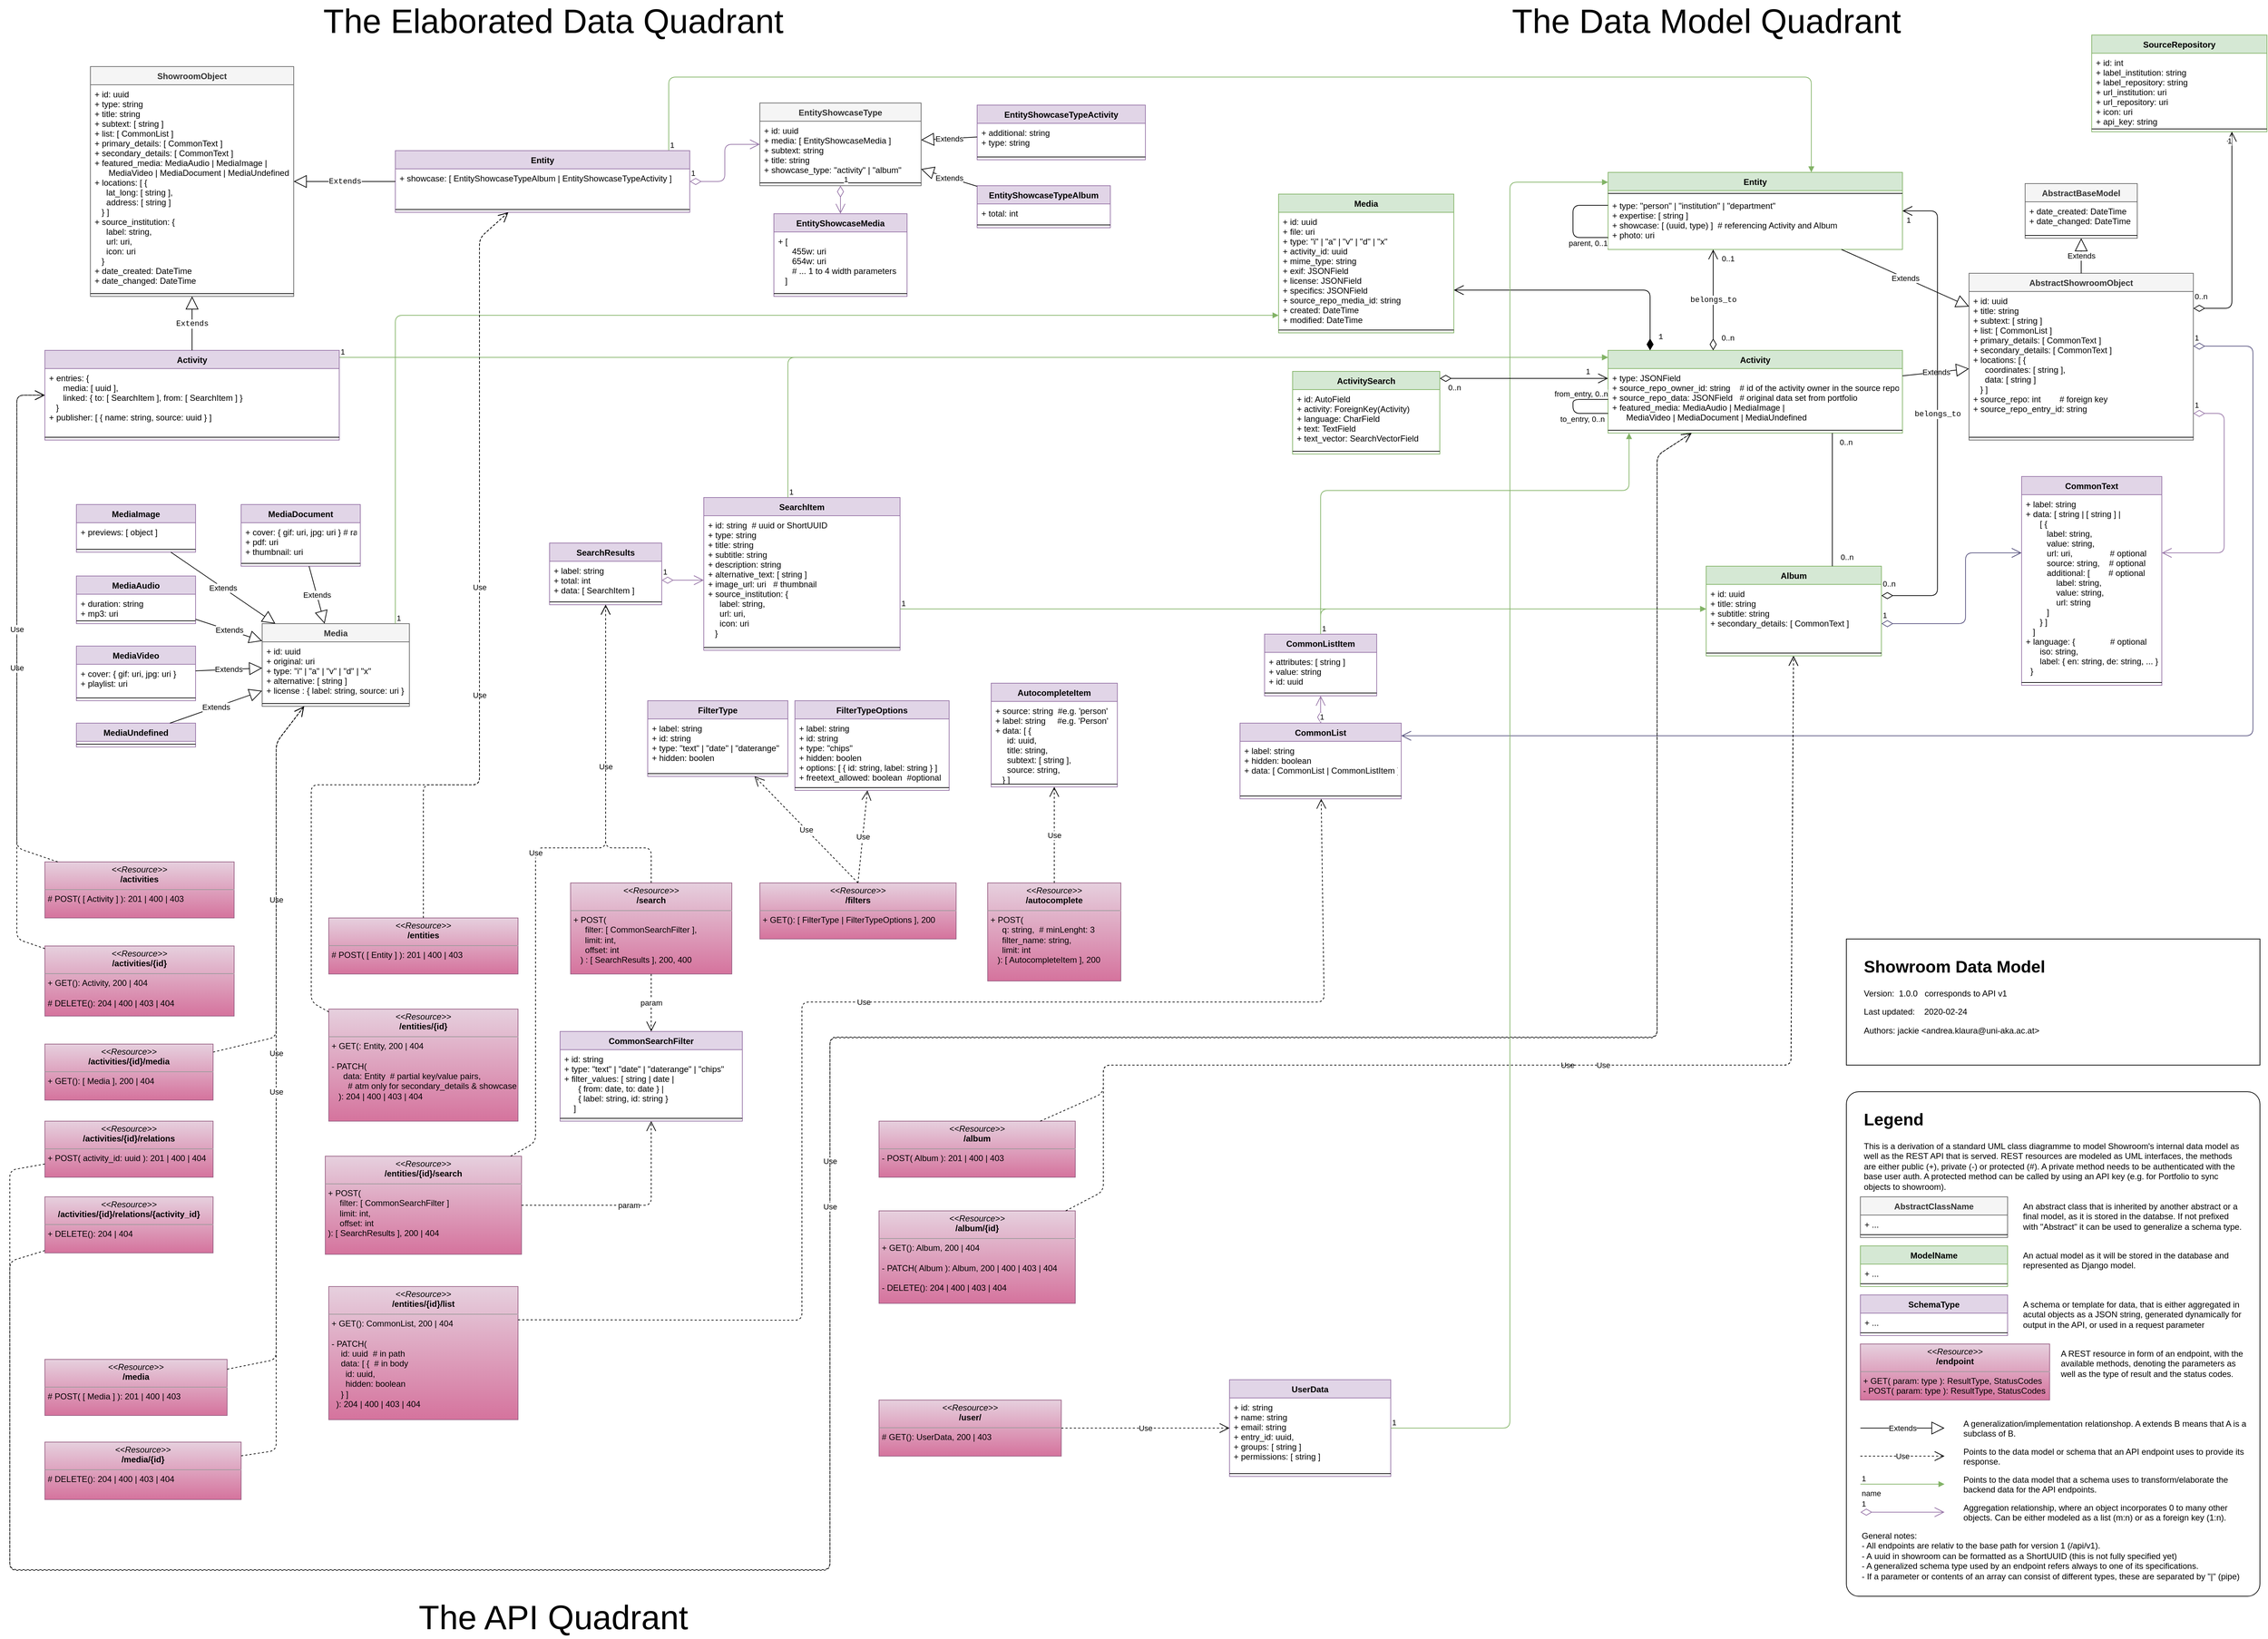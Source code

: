 <mxfile version="14.9.6" type="device"><diagram id="7N-a95CDQdnfD4kz7OxE" name="Page-1"><mxGraphModel dx="2062" dy="1176" grid="1" gridSize="10" guides="1" tooltips="1" connect="1" arrows="1" fold="1" page="1" pageScale="1" pageWidth="1654" pageHeight="1169" math="0" shadow="0"><root><mxCell id="0"/><mxCell id="1" parent="0"/><mxCell id="HhyCojQC7E5w-D4-5-fu-20" value="EntityShowcaseType" style="swimlane;fontStyle=1;align=center;verticalAlign=top;childLayout=stackLayout;horizontal=1;startSize=26;horizontalStack=0;resizeParent=1;resizeParentMax=0;resizeLast=0;collapsible=1;marginBottom=0;fillColor=#f5f5f5;strokeColor=#666666;fontColor=#333333;" parent="1" vertex="1"><mxGeometry x="1100" y="147" width="230" height="118" as="geometry"/></mxCell><mxCell id="HhyCojQC7E5w-D4-5-fu-21" value="+ id: uuid&#10;+ media: [ EntityShowcaseMedia ]&#10;+ subtext: string&#10;+ title: string&#10;+ showcase_type: &quot;activity&quot; | &quot;album&quot;" style="text;strokeColor=none;fillColor=none;align=left;verticalAlign=top;spacingLeft=4;spacingRight=4;overflow=hidden;rotatable=0;points=[[0,0.5],[1,0.5]];portConstraint=eastwest;" parent="HhyCojQC7E5w-D4-5-fu-20" vertex="1"><mxGeometry y="26" width="230" height="84" as="geometry"/></mxCell><mxCell id="HhyCojQC7E5w-D4-5-fu-22" value="" style="line;strokeWidth=1;fillColor=none;align=left;verticalAlign=middle;spacingTop=-1;spacingLeft=3;spacingRight=3;rotatable=0;labelPosition=right;points=[];portConstraint=eastwest;" parent="HhyCojQC7E5w-D4-5-fu-20" vertex="1"><mxGeometry y="110" width="230" height="8" as="geometry"/></mxCell><mxCell id="HhyCojQC7E5w-D4-5-fu-24" value="EntityShowcaseTypeActivity" style="swimlane;fontStyle=1;align=center;verticalAlign=top;childLayout=stackLayout;horizontal=1;startSize=26;horizontalStack=0;resizeParent=1;resizeParentMax=0;resizeLast=0;collapsible=1;marginBottom=0;fillColor=#e1d5e7;strokeColor=#9673a6;" parent="1" vertex="1"><mxGeometry x="1410" y="150" width="240" height="78" as="geometry"/></mxCell><mxCell id="HhyCojQC7E5w-D4-5-fu-25" value="+ additional: string&#10;+ type: string" style="text;strokeColor=none;fillColor=none;align=left;verticalAlign=top;spacingLeft=4;spacingRight=4;overflow=hidden;rotatable=0;points=[[0,0.5],[1,0.5]];portConstraint=eastwest;" parent="HhyCojQC7E5w-D4-5-fu-24" vertex="1"><mxGeometry y="26" width="240" height="44" as="geometry"/></mxCell><mxCell id="HhyCojQC7E5w-D4-5-fu-26" value="" style="line;strokeWidth=1;fillColor=none;align=left;verticalAlign=middle;spacingTop=-1;spacingLeft=3;spacingRight=3;rotatable=0;labelPosition=right;points=[];portConstraint=eastwest;" parent="HhyCojQC7E5w-D4-5-fu-24" vertex="1"><mxGeometry y="70" width="240" height="8" as="geometry"/></mxCell><mxCell id="HhyCojQC7E5w-D4-5-fu-28" value="EntityShowcaseTypeAlbum" style="swimlane;fontStyle=1;align=center;verticalAlign=top;childLayout=stackLayout;horizontal=1;startSize=26;horizontalStack=0;resizeParent=1;resizeParentMax=0;resizeLast=0;collapsible=1;marginBottom=0;fillColor=#e1d5e7;strokeColor=#9673a6;" parent="1" vertex="1"><mxGeometry x="1410" y="265" width="190" height="60" as="geometry"/></mxCell><mxCell id="HhyCojQC7E5w-D4-5-fu-29" value="+ total: int" style="text;strokeColor=none;fillColor=none;align=left;verticalAlign=top;spacingLeft=4;spacingRight=4;overflow=hidden;rotatable=0;points=[[0,0.5],[1,0.5]];portConstraint=eastwest;" parent="HhyCojQC7E5w-D4-5-fu-28" vertex="1"><mxGeometry y="26" width="190" height="26" as="geometry"/></mxCell><mxCell id="HhyCojQC7E5w-D4-5-fu-30" value="" style="line;strokeWidth=1;fillColor=none;align=left;verticalAlign=middle;spacingTop=-1;spacingLeft=3;spacingRight=3;rotatable=0;labelPosition=right;points=[];portConstraint=eastwest;" parent="HhyCojQC7E5w-D4-5-fu-28" vertex="1"><mxGeometry y="52" width="190" height="8" as="geometry"/></mxCell><mxCell id="HhyCojQC7E5w-D4-5-fu-32" value="Extends" style="endArrow=block;endSize=16;endFill=0;html=1;" parent="1" source="HhyCojQC7E5w-D4-5-fu-24" target="HhyCojQC7E5w-D4-5-fu-20" edge="1"><mxGeometry width="160" relative="1" as="geometry"><mxPoint x="550" y="43" as="sourcePoint"/><mxPoint x="320" y="173" as="targetPoint"/></mxGeometry></mxCell><mxCell id="HhyCojQC7E5w-D4-5-fu-33" value="Extends" style="endArrow=block;endSize=16;endFill=0;html=1;" parent="1" source="HhyCojQC7E5w-D4-5-fu-28" target="HhyCojQC7E5w-D4-5-fu-20" edge="1"><mxGeometry width="160" relative="1" as="geometry"><mxPoint x="550" y="43" as="sourcePoint"/><mxPoint x="710" y="43" as="targetPoint"/></mxGeometry></mxCell><mxCell id="HhyCojQC7E5w-D4-5-fu-34" value="AutocompleteItem" style="swimlane;fontStyle=1;align=center;verticalAlign=top;childLayout=stackLayout;horizontal=1;startSize=26;horizontalStack=0;resizeParent=1;resizeParentMax=0;resizeLast=0;collapsible=1;marginBottom=0;fillColor=#e1d5e7;strokeColor=#9673a6;" parent="1" vertex="1"><mxGeometry x="1430" y="975" width="180" height="148" as="geometry"/></mxCell><mxCell id="HhyCojQC7E5w-D4-5-fu-35" value="+ source: string  #e.g. 'person'&#10;+ label: string     #e.g. 'Person'&#10;+ data: [ {&#10;     id: uuid,&#10;     title: string,&#10;     subtext: [ string ],&#10;     source: string,&#10;   } ]" style="text;strokeColor=none;fillColor=none;align=left;verticalAlign=top;spacingLeft=4;spacingRight=4;overflow=hidden;rotatable=0;points=[[0,0.5],[1,0.5]];portConstraint=eastwest;" parent="HhyCojQC7E5w-D4-5-fu-34" vertex="1"><mxGeometry y="26" width="180" height="114" as="geometry"/></mxCell><mxCell id="HhyCojQC7E5w-D4-5-fu-36" value="" style="line;strokeWidth=1;fillColor=none;align=left;verticalAlign=middle;spacingTop=-1;spacingLeft=3;spacingRight=3;rotatable=0;labelPosition=right;points=[];portConstraint=eastwest;" parent="HhyCojQC7E5w-D4-5-fu-34" vertex="1"><mxGeometry y="140" width="180" height="8" as="geometry"/></mxCell><mxCell id="HhyCojQC7E5w-D4-5-fu-42" value="EntityShowcaseMedia" style="swimlane;fontStyle=1;align=center;verticalAlign=top;childLayout=stackLayout;horizontal=1;startSize=26;horizontalStack=0;resizeParent=1;resizeParentMax=0;resizeLast=0;collapsible=1;marginBottom=0;fillColor=#e1d5e7;strokeColor=#9673a6;" parent="1" vertex="1"><mxGeometry x="1120" y="305" width="190" height="118" as="geometry"/></mxCell><mxCell id="HhyCojQC7E5w-D4-5-fu-43" value="+ [&#10;      455w: uri&#10;      654w: uri&#10;      # ... 1 to 4 width parameters&#10;   ]" style="text;strokeColor=none;fillColor=none;align=left;verticalAlign=top;spacingLeft=4;spacingRight=4;overflow=hidden;rotatable=0;points=[[0,0.5],[1,0.5]];portConstraint=eastwest;" parent="HhyCojQC7E5w-D4-5-fu-42" vertex="1"><mxGeometry y="26" width="190" height="84" as="geometry"/></mxCell><mxCell id="HhyCojQC7E5w-D4-5-fu-44" value="" style="line;strokeWidth=1;fillColor=none;align=left;verticalAlign=middle;spacingTop=-1;spacingLeft=3;spacingRight=3;rotatable=0;labelPosition=right;points=[];portConstraint=eastwest;" parent="HhyCojQC7E5w-D4-5-fu-42" vertex="1"><mxGeometry y="110" width="190" height="8" as="geometry"/></mxCell><mxCell id="HhyCojQC7E5w-D4-5-fu-46" value="SearchResults" style="swimlane;fontStyle=1;align=center;verticalAlign=top;childLayout=stackLayout;horizontal=1;startSize=26;horizontalStack=0;resizeParent=1;resizeParentMax=0;resizeLast=0;collapsible=1;marginBottom=0;fillColor=#e1d5e7;strokeColor=#9673a6;" parent="1" vertex="1"><mxGeometry x="800" y="775" width="160" height="88" as="geometry"/></mxCell><mxCell id="HhyCojQC7E5w-D4-5-fu-47" value="+ label: string&#10;+ total: int&#10;+ data: [ SearchItem ]" style="text;strokeColor=none;fillColor=none;align=left;verticalAlign=top;spacingLeft=4;spacingRight=4;overflow=hidden;rotatable=0;points=[[0,0.5],[1,0.5]];portConstraint=eastwest;" parent="HhyCojQC7E5w-D4-5-fu-46" vertex="1"><mxGeometry y="26" width="160" height="54" as="geometry"/></mxCell><mxCell id="HhyCojQC7E5w-D4-5-fu-48" value="" style="line;strokeWidth=1;fillColor=none;align=left;verticalAlign=middle;spacingTop=-1;spacingLeft=3;spacingRight=3;rotatable=0;labelPosition=right;points=[];portConstraint=eastwest;" parent="HhyCojQC7E5w-D4-5-fu-46" vertex="1"><mxGeometry y="80" width="160" height="8" as="geometry"/></mxCell><mxCell id="HhyCojQC7E5w-D4-5-fu-50" value="SearchItem" style="swimlane;fontStyle=1;align=center;verticalAlign=top;childLayout=stackLayout;horizontal=1;startSize=26;horizontalStack=0;resizeParent=1;resizeParentMax=0;resizeLast=0;collapsible=1;marginBottom=0;fillColor=#e1d5e7;strokeColor=#9673a6;" parent="1" vertex="1"><mxGeometry x="1020" y="710" width="280" height="218" as="geometry"/></mxCell><mxCell id="HhyCojQC7E5w-D4-5-fu-51" value="+ id: string  # uuid or ShortUUID&#10;+ type: string&#10;+ title: string&#10;+ subtitle: string&#10;+ description: string&#10;+ alternative_text: [ string ]&#10;+ image_url: uri   # thumbnail&#10;+ source_institution: {&#10;     label: string,&#10;     url: uri,&#10;     icon: uri&#10;   }&#10;" style="text;strokeColor=none;fillColor=none;align=left;verticalAlign=top;spacingLeft=4;spacingRight=4;overflow=hidden;rotatable=0;points=[[0,0.5],[1,0.5]];portConstraint=eastwest;" parent="HhyCojQC7E5w-D4-5-fu-50" vertex="1"><mxGeometry y="26" width="280" height="184" as="geometry"/></mxCell><mxCell id="HhyCojQC7E5w-D4-5-fu-52" value="" style="line;strokeWidth=1;fillColor=none;align=left;verticalAlign=middle;spacingTop=-1;spacingLeft=3;spacingRight=3;rotatable=0;labelPosition=right;points=[];portConstraint=eastwest;" parent="HhyCojQC7E5w-D4-5-fu-50" vertex="1"><mxGeometry y="210" width="280" height="8" as="geometry"/></mxCell><mxCell id="HhyCojQC7E5w-D4-5-fu-54" value="1" style="endArrow=open;html=1;endSize=12;startArrow=diamondThin;startSize=14;startFill=0;edgeStyle=orthogonalEdgeStyle;align=left;verticalAlign=bottom;exitX=1;exitY=0.5;exitDx=0;exitDy=0;fillColor=#e1d5e7;strokeColor=#9673a6;" parent="1" source="HhyCojQC7E5w-D4-5-fu-47" target="HhyCojQC7E5w-D4-5-fu-51" edge="1"><mxGeometry x="-1" y="3" relative="1" as="geometry"><mxPoint x="800" y="670" as="sourcePoint"/><mxPoint x="960" y="670" as="targetPoint"/></mxGeometry></mxCell><mxCell id="HhyCojQC7E5w-D4-5-fu-55" value="CommonList" style="swimlane;fontStyle=1;align=center;verticalAlign=top;childLayout=stackLayout;horizontal=1;startSize=26;horizontalStack=0;resizeParent=1;resizeParentMax=0;resizeLast=0;collapsible=1;marginBottom=0;fillColor=#e1d5e7;strokeColor=#9673a6;" parent="1" vertex="1"><mxGeometry x="1785" y="1032" width="230" height="108" as="geometry"/></mxCell><mxCell id="HhyCojQC7E5w-D4-5-fu-56" value="+ label: string&#10;+ hidden: boolean&#10;+ data: [ CommonList | CommonListItem ]" style="text;strokeColor=none;fillColor=none;align=left;verticalAlign=top;spacingLeft=4;spacingRight=4;overflow=hidden;rotatable=0;points=[[0,0.5],[1,0.5]];portConstraint=eastwest;" parent="HhyCojQC7E5w-D4-5-fu-55" vertex="1"><mxGeometry y="26" width="230" height="74" as="geometry"/></mxCell><mxCell id="HhyCojQC7E5w-D4-5-fu-57" value="" style="line;strokeWidth=1;fillColor=none;align=left;verticalAlign=middle;spacingTop=-1;spacingLeft=3;spacingRight=3;rotatable=0;labelPosition=right;points=[];portConstraint=eastwest;" parent="HhyCojQC7E5w-D4-5-fu-55" vertex="1"><mxGeometry y="100" width="230" height="8" as="geometry"/></mxCell><mxCell id="HhyCojQC7E5w-D4-5-fu-59" value="CommonListItem" style="swimlane;fontStyle=1;align=center;verticalAlign=top;childLayout=stackLayout;horizontal=1;startSize=26;horizontalStack=0;resizeParent=1;resizeParentMax=0;resizeLast=0;collapsible=1;marginBottom=0;fillColor=#e1d5e7;strokeColor=#9673a6;" parent="1" vertex="1"><mxGeometry x="1820" y="905" width="160" height="88" as="geometry"/></mxCell><mxCell id="HhyCojQC7E5w-D4-5-fu-60" value="+ attributes: [ string ]&#10;+ value: string&#10;+ id: uuid" style="text;strokeColor=none;fillColor=none;align=left;verticalAlign=top;spacingLeft=4;spacingRight=4;overflow=hidden;rotatable=0;points=[[0,0.5],[1,0.5]];portConstraint=eastwest;" parent="HhyCojQC7E5w-D4-5-fu-59" vertex="1"><mxGeometry y="26" width="160" height="54" as="geometry"/></mxCell><mxCell id="HhyCojQC7E5w-D4-5-fu-61" value="" style="line;strokeWidth=1;fillColor=none;align=left;verticalAlign=middle;spacingTop=-1;spacingLeft=3;spacingRight=3;rotatable=0;labelPosition=right;points=[];portConstraint=eastwest;" parent="HhyCojQC7E5w-D4-5-fu-59" vertex="1"><mxGeometry y="80" width="160" height="8" as="geometry"/></mxCell><mxCell id="HhyCojQC7E5w-D4-5-fu-68" value="1" style="endArrow=open;html=1;endSize=12;startArrow=diamondThin;startSize=14;startFill=0;edgeStyle=orthogonalEdgeStyle;align=left;verticalAlign=bottom;fillColor=#e1d5e7;strokeColor=#9673a6;" parent="1" source="HhyCojQC7E5w-D4-5-fu-55" target="HhyCojQC7E5w-D4-5-fu-59" edge="1"><mxGeometry x="-1" y="3" relative="1" as="geometry"><mxPoint x="150" y="730" as="sourcePoint"/><mxPoint x="270" y="874" as="targetPoint"/><Array as="points"/></mxGeometry></mxCell><mxCell id="HhyCojQC7E5w-D4-5-fu-71" value="1" style="endArrow=open;html=1;endSize=12;startArrow=diamondThin;startSize=14;startFill=0;edgeStyle=orthogonalEdgeStyle;align=left;verticalAlign=bottom;fillColor=#d0cee2;strokeColor=#56517e;" parent="1" source="40RNH4OnmHFLI7utyqTO-13" target="HhyCojQC7E5w-D4-5-fu-55" edge="1"><mxGeometry x="-1" y="3" relative="1" as="geometry"><mxPoint x="2790" y="660" as="sourcePoint"/><mxPoint x="514" y="705.43" as="targetPoint"/><Array as="points"><mxPoint x="3230" y="494"/><mxPoint x="3230" y="1050"/></Array></mxGeometry></mxCell><mxCell id="HhyCojQC7E5w-D4-5-fu-72" value="CommonText" style="swimlane;fontStyle=1;align=center;verticalAlign=top;childLayout=stackLayout;horizontal=1;startSize=26;horizontalStack=0;resizeParent=1;resizeParentMax=0;resizeLast=0;collapsible=1;marginBottom=0;fillColor=#e1d5e7;strokeColor=#9673a6;" parent="1" vertex="1"><mxGeometry x="2900" y="680" width="200" height="298" as="geometry"/></mxCell><mxCell id="HhyCojQC7E5w-D4-5-fu-73" value="+ label: string&#10;+ data: [ string | [ string ] |&#10;      [ {&#10;         label: string,&#10;         value: string,&#10;         url: uri,                # optional&#10;         source: string,    # optional&#10;         additional: [        # optional&#10;             label: string,&#10;             value: string,&#10;             url: string&#10;         ]&#10;      } ]&#10;   ]&#10;+ language: {               # optional&#10;      iso: string,&#10;      label: { en: string, de: string, ... }&#10;  }" style="text;strokeColor=none;fillColor=none;align=left;verticalAlign=top;spacingLeft=4;spacingRight=4;overflow=hidden;rotatable=0;points=[[0,0.5],[1,0.5]];portConstraint=eastwest;" parent="HhyCojQC7E5w-D4-5-fu-72" vertex="1"><mxGeometry y="26" width="200" height="264" as="geometry"/></mxCell><mxCell id="HhyCojQC7E5w-D4-5-fu-74" value="" style="line;strokeWidth=1;fillColor=none;align=left;verticalAlign=middle;spacingTop=-1;spacingLeft=3;spacingRight=3;rotatable=0;labelPosition=right;points=[];portConstraint=eastwest;" parent="HhyCojQC7E5w-D4-5-fu-72" vertex="1"><mxGeometry y="290" width="200" height="8" as="geometry"/></mxCell><mxCell id="HhyCojQC7E5w-D4-5-fu-82" value="1" style="endArrow=open;html=1;endSize=12;startArrow=diamondThin;startSize=14;startFill=0;edgeStyle=orthogonalEdgeStyle;align=left;verticalAlign=bottom;fillColor=#d0cee2;strokeColor=#56517e;" parent="1" source="40RNH4OnmHFLI7utyqTO-25" target="HhyCojQC7E5w-D4-5-fu-72" edge="1"><mxGeometry x="-1" y="3" relative="1" as="geometry"><mxPoint x="879" y="680" as="sourcePoint"/><mxPoint x="789" y="780" as="targetPoint"/><Array as="points"><mxPoint x="2820" y="890"/><mxPoint x="2820" y="789"/></Array></mxGeometry></mxCell><mxCell id="HhyCojQC7E5w-D4-5-fu-83" value="1" style="endArrow=open;html=1;endSize=12;startArrow=diamondThin;startSize=14;startFill=0;edgeStyle=orthogonalEdgeStyle;align=left;verticalAlign=bottom;fillColor=#e1d5e7;strokeColor=#9673a6;" parent="1" source="40RNH4OnmHFLI7utyqTO-13" target="HhyCojQC7E5w-D4-5-fu-72" edge="1"><mxGeometry x="-1" y="3" relative="1" as="geometry"><mxPoint x="424" y="558" as="sourcePoint"/><mxPoint x="779" y="670" as="targetPoint"/><Array as="points"><mxPoint x="3189" y="590"/><mxPoint x="3189" y="789"/></Array></mxGeometry></mxCell><mxCell id="A_6bdTAyTn5DxoneuP2w-1" value="FilterType" style="swimlane;fontStyle=1;align=center;verticalAlign=top;childLayout=stackLayout;horizontal=1;startSize=26;horizontalStack=0;resizeParent=1;resizeParentMax=0;resizeLast=0;collapsible=1;marginBottom=0;fillColor=#e1d5e7;strokeColor=#9673a6;" parent="1" vertex="1"><mxGeometry x="940" y="1000" width="200" height="108" as="geometry"/></mxCell><mxCell id="A_6bdTAyTn5DxoneuP2w-2" value="+ label: string&#10;+ id: string&#10;+ type: &quot;text&quot; | &quot;date&quot; | &quot;daterange&quot;&#10;+ hidden: boolen" style="text;strokeColor=none;fillColor=none;align=left;verticalAlign=top;spacingLeft=4;spacingRight=4;overflow=hidden;rotatable=0;points=[[0,0.5],[1,0.5]];portConstraint=eastwest;" parent="A_6bdTAyTn5DxoneuP2w-1" vertex="1"><mxGeometry y="26" width="200" height="74" as="geometry"/></mxCell><mxCell id="A_6bdTAyTn5DxoneuP2w-3" value="" style="line;strokeWidth=1;fillColor=none;align=left;verticalAlign=middle;spacingTop=-1;spacingLeft=3;spacingRight=3;rotatable=0;labelPosition=right;points=[];portConstraint=eastwest;" parent="A_6bdTAyTn5DxoneuP2w-1" vertex="1"><mxGeometry y="100" width="200" height="8" as="geometry"/></mxCell><mxCell id="A_6bdTAyTn5DxoneuP2w-5" value="FilterTypeOptions" style="swimlane;fontStyle=1;align=center;verticalAlign=top;childLayout=stackLayout;horizontal=1;startSize=26;horizontalStack=0;resizeParent=1;resizeParentMax=0;resizeLast=0;collapsible=1;marginBottom=0;fillColor=#e1d5e7;strokeColor=#9673a6;" parent="1" vertex="1"><mxGeometry x="1150" y="1000" width="220" height="128" as="geometry"/></mxCell><mxCell id="A_6bdTAyTn5DxoneuP2w-6" value="+ label: string&#10;+ id: string&#10;+ type: &quot;chips&quot;&#10;+ hidden: boolen&#10;+ options: [ { id: string, label: string } ]&#10;+ freetext_allowed: boolean  #optional&#10;" style="text;strokeColor=none;fillColor=none;align=left;verticalAlign=top;spacingLeft=4;spacingRight=4;overflow=hidden;rotatable=0;points=[[0,0.5],[1,0.5]];portConstraint=eastwest;" parent="A_6bdTAyTn5DxoneuP2w-5" vertex="1"><mxGeometry y="26" width="220" height="94" as="geometry"/></mxCell><mxCell id="A_6bdTAyTn5DxoneuP2w-7" value="" style="line;strokeWidth=1;fillColor=none;align=left;verticalAlign=middle;spacingTop=-1;spacingLeft=3;spacingRight=3;rotatable=0;labelPosition=right;points=[];portConstraint=eastwest;" parent="A_6bdTAyTn5DxoneuP2w-5" vertex="1"><mxGeometry y="120" width="220" height="8" as="geometry"/></mxCell><mxCell id="A_6bdTAyTn5DxoneuP2w-15" value="&lt;p style=&quot;margin: 0px ; margin-top: 4px ; text-align: center&quot;&gt;&lt;i&gt;&amp;lt;&amp;lt;Resource&amp;gt;&amp;gt;&lt;/i&gt;&lt;br&gt;&lt;b&gt;/autocomplete&lt;/b&gt;&lt;/p&gt;&lt;hr size=&quot;1&quot;&gt;&lt;p style=&quot;margin: 0px ; margin-left: 4px&quot;&gt;&lt;/p&gt;&lt;p style=&quot;margin: 0px ; margin-left: 4px&quot;&gt;+ POST(&amp;nbsp;&lt;/p&gt;&lt;p style=&quot;margin: 0px ; margin-left: 4px&quot;&gt;&lt;span&gt;&amp;nbsp; &amp;nbsp; &amp;nbsp;q: string,&amp;nbsp; # minLenght: 3&lt;/span&gt;&lt;br&gt;&lt;/p&gt;&lt;p style=&quot;margin: 0px ; margin-left: 4px&quot;&gt;&lt;span&gt;&amp;nbsp; &amp;nbsp; &amp;nbsp;filter_name: string,&lt;/span&gt;&lt;/p&gt;&lt;p style=&quot;margin: 0px ; margin-left: 4px&quot;&gt;&lt;span&gt;&amp;nbsp; &amp;nbsp; &amp;nbsp;&lt;/span&gt;&lt;span&gt;limit: int&lt;/span&gt;&lt;/p&gt;&lt;p style=&quot;margin: 0px ; margin-left: 4px&quot;&gt;&lt;span&gt;&amp;nbsp; &amp;nbsp;): &lt;/span&gt;&lt;span&gt;[ AutocompleteItem ], 200&lt;/span&gt;&lt;/p&gt;" style="verticalAlign=top;align=left;overflow=fill;fontSize=12;fontFamily=Helvetica;html=1;fillColor=#e6d0de;strokeColor=#996185;gradientColor=#d5739d;" parent="1" vertex="1"><mxGeometry x="1425" y="1260" width="190" height="140" as="geometry"/></mxCell><mxCell id="A_6bdTAyTn5DxoneuP2w-16" value="Use" style="endArrow=open;endSize=12;dashed=1;html=1;exitX=0.5;exitY=0;exitDx=0;exitDy=0;" parent="1" source="A_6bdTAyTn5DxoneuP2w-15" target="HhyCojQC7E5w-D4-5-fu-34" edge="1"><mxGeometry width="160" relative="1" as="geometry"><mxPoint x="870" y="900" as="sourcePoint"/><mxPoint x="1030" y="900" as="targetPoint"/></mxGeometry></mxCell><mxCell id="A_6bdTAyTn5DxoneuP2w-17" value="&lt;p style=&quot;margin: 0px ; margin-top: 4px ; text-align: center&quot;&gt;&lt;i&gt;&amp;lt;&amp;lt;Resource&amp;gt;&amp;gt;&lt;/i&gt;&lt;br&gt;&lt;b&gt;/filters&lt;/b&gt;&lt;/p&gt;&lt;hr size=&quot;1&quot;&gt;&lt;p style=&quot;margin: 0px ; margin-left: 4px&quot;&gt;&lt;span&gt;+ GET(&lt;/span&gt;&lt;span&gt;): [ FilterType | FilterTypeOptions ], 200&lt;/span&gt;&lt;/p&gt;" style="verticalAlign=top;align=left;overflow=fill;fontSize=12;fontFamily=Helvetica;html=1;gradientColor=#d5739d;fillColor=#e6d0de;strokeColor=#996185;" parent="1" vertex="1"><mxGeometry x="1100" y="1260" width="280" height="80" as="geometry"/></mxCell><mxCell id="A_6bdTAyTn5DxoneuP2w-18" value="Use" style="endArrow=open;endSize=12;dashed=1;html=1;exitX=0.5;exitY=0;exitDx=0;exitDy=0;" parent="1" source="A_6bdTAyTn5DxoneuP2w-17" target="A_6bdTAyTn5DxoneuP2w-5" edge="1"><mxGeometry width="160" relative="1" as="geometry"><mxPoint x="1030" y="910" as="sourcePoint"/><mxPoint x="1190" y="910" as="targetPoint"/></mxGeometry></mxCell><mxCell id="A_6bdTAyTn5DxoneuP2w-19" value="Use" style="endArrow=open;endSize=12;dashed=1;html=1;exitX=0.5;exitY=0;exitDx=0;exitDy=0;" parent="1" source="A_6bdTAyTn5DxoneuP2w-17" target="A_6bdTAyTn5DxoneuP2w-1" edge="1"><mxGeometry width="160" relative="1" as="geometry"><mxPoint x="1030" y="910" as="sourcePoint"/><mxPoint x="1190" y="910" as="targetPoint"/></mxGeometry></mxCell><mxCell id="A_6bdTAyTn5DxoneuP2w-20" value="&lt;p style=&quot;margin: 0px ; margin-top: 4px ; text-align: center&quot;&gt;&lt;i&gt;&amp;lt;&amp;lt;Resource&amp;gt;&amp;gt;&lt;/i&gt;&lt;br&gt;&lt;b&gt;/search&lt;/b&gt;&lt;/p&gt;&lt;hr size=&quot;1&quot;&gt;&lt;p style=&quot;margin: 0px ; margin-left: 4px&quot;&gt;+ POST(&lt;/p&gt;&lt;p style=&quot;margin: 0px ; margin-left: 4px&quot;&gt;&amp;nbsp; &amp;nbsp; &amp;nbsp;filter: [ CommonSearchFilter ],&lt;/p&gt;&lt;p style=&quot;margin: 0px ; margin-left: 4px&quot;&gt;&amp;nbsp; &amp;nbsp; &amp;nbsp;limit: int,&lt;/p&gt;&lt;p style=&quot;margin: 0px ; margin-left: 4px&quot;&gt;&amp;nbsp; &amp;nbsp; &amp;nbsp;offset: int&lt;/p&gt;&lt;p style=&quot;margin: 0px ; margin-left: 4px&quot;&gt;&amp;nbsp; &amp;nbsp;) : [ SearchResults ], 200, 400&lt;/p&gt;" style="verticalAlign=top;align=left;overflow=fill;fontSize=12;fontFamily=Helvetica;html=1;gradientColor=#d5739d;fillColor=#e6d0de;strokeColor=#996185;" parent="1" vertex="1"><mxGeometry x="830" y="1260" width="230" height="130" as="geometry"/></mxCell><mxCell id="A_6bdTAyTn5DxoneuP2w-21" value="1" style="endArrow=open;html=1;endSize=12;startArrow=diamondThin;startSize=14;startFill=0;edgeStyle=orthogonalEdgeStyle;align=left;verticalAlign=bottom;exitX=0.5;exitY=1;exitDx=0;exitDy=0;entryX=0.5;entryY=0;entryDx=0;entryDy=0;fillColor=#e1d5e7;strokeColor=#9673a6;" parent="1" source="HhyCojQC7E5w-D4-5-fu-20" target="HhyCojQC7E5w-D4-5-fu-42" edge="1"><mxGeometry x="-1" y="3" relative="1" as="geometry"><mxPoint x="250" y="475" as="sourcePoint"/><mxPoint x="410" y="475" as="targetPoint"/></mxGeometry></mxCell><mxCell id="A_6bdTAyTn5DxoneuP2w-22" value="Use" style="endArrow=open;endSize=12;dashed=1;html=1;exitX=0.5;exitY=0;exitDx=0;exitDy=0;entryX=0.5;entryY=1;entryDx=0;entryDy=0;" parent="1" source="A_6bdTAyTn5DxoneuP2w-20" target="HhyCojQC7E5w-D4-5-fu-46" edge="1"><mxGeometry width="160" relative="1" as="geometry"><mxPoint x="910" y="900" as="sourcePoint"/><mxPoint x="1070" y="900" as="targetPoint"/><Array as="points"><mxPoint x="945" y="1210"/><mxPoint x="880" y="1210"/></Array></mxGeometry></mxCell><mxCell id="A_6bdTAyTn5DxoneuP2w-28" value="&lt;p style=&quot;margin: 0px ; margin-top: 4px ; text-align: center&quot;&gt;&lt;i&gt;&amp;lt;&amp;lt;Resource&amp;gt;&amp;gt;&lt;/i&gt;&lt;br&gt;&lt;b&gt;/activities/{id}&lt;/b&gt;&lt;/p&gt;&lt;hr size=&quot;1&quot;&gt;&lt;p style=&quot;margin: 0px ; margin-left: 4px&quot;&gt;+ GET(): Activity, 200 | 404&lt;br&gt;&lt;/p&gt;&lt;p style=&quot;margin: 0px ; margin-left: 4px&quot;&gt;&lt;br&gt;&lt;/p&gt;&lt;p style=&quot;margin: 0px ; margin-left: 4px&quot;&gt;# DELETE(): 204 | 400 | 403 | 404&lt;br&gt;&lt;/p&gt;" style="verticalAlign=top;align=left;overflow=fill;fontSize=12;fontFamily=Helvetica;html=1;gradientColor=#d5739d;fillColor=#e6d0de;strokeColor=#996185;" parent="1" vertex="1"><mxGeometry x="80" y="1350" width="270" height="100" as="geometry"/></mxCell><mxCell id="A_6bdTAyTn5DxoneuP2w-29" value="&lt;p style=&quot;margin: 0px ; margin-top: 4px ; text-align: center&quot;&gt;&lt;i&gt;&amp;lt;&amp;lt;Resource&amp;gt;&amp;gt;&lt;/i&gt;&lt;br&gt;&lt;b&gt;/album/{id}&lt;/b&gt;&lt;/p&gt;&lt;hr size=&quot;1&quot;&gt;&lt;p style=&quot;margin: 0px ; margin-left: 4px&quot;&gt;+ GET(): Album, 200 | 404&lt;br&gt;&lt;/p&gt;&lt;p style=&quot;margin: 0px ; margin-left: 4px&quot;&gt;&lt;br&gt;&lt;/p&gt;&lt;p style=&quot;margin: 0px ; margin-left: 4px&quot;&gt;- PATCH( Album ): Album, 200 | 400 | 403 | 404&lt;/p&gt;&lt;p style=&quot;margin: 0px ; margin-left: 4px&quot;&gt;&lt;br&gt;&lt;/p&gt;&lt;p style=&quot;margin: 0px ; margin-left: 4px&quot;&gt;- DELETE(): 204 | 400 | 403 | 404&lt;/p&gt;" style="verticalAlign=top;align=left;overflow=fill;fontSize=12;fontFamily=Helvetica;html=1;gradientColor=#d5739d;fillColor=#e6d0de;strokeColor=#996185;" parent="1" vertex="1"><mxGeometry x="1270" y="1728" width="280" height="132" as="geometry"/></mxCell><mxCell id="A_6bdTAyTn5DxoneuP2w-30" value="Use" style="endArrow=open;endSize=12;dashed=1;html=1;strokeWidth=1;" parent="1" source="A_6bdTAyTn5DxoneuP2w-29" target="40RNH4OnmHFLI7utyqTO-25" edge="1"><mxGeometry width="160" relative="1" as="geometry"><mxPoint x="690" y="820" as="sourcePoint"/><mxPoint x="658.679" y="758" as="targetPoint"/><Array as="points"><mxPoint x="1590" y="1700"/><mxPoint x="1590" y="1520"/><mxPoint x="2571" y="1520"/></Array></mxGeometry></mxCell><mxCell id="A_6bdTAyTn5DxoneuP2w-32" value="&lt;p style=&quot;margin: 0px ; margin-top: 4px ; text-align: center&quot;&gt;&lt;i&gt;&amp;lt;&amp;lt;Resource&amp;gt;&amp;gt;&lt;/i&gt;&lt;br&gt;&lt;b&gt;/entities/{id}&lt;/b&gt;&lt;/p&gt;&lt;hr size=&quot;1&quot;&gt;&lt;p style=&quot;margin: 0px ; margin-left: 4px&quot;&gt;&lt;span&gt;+ GET(&lt;/span&gt;&lt;span&gt;: Entity, 200 | 404&lt;/span&gt;&lt;/p&gt;&lt;p style=&quot;margin: 0px ; margin-left: 4px&quot;&gt;&lt;span&gt;&lt;br&gt;&lt;/span&gt;&lt;/p&gt;&lt;p style=&quot;margin: 0px ; margin-left: 4px&quot;&gt;&lt;span&gt;- PATCH(&lt;/span&gt;&lt;/p&gt;&lt;p style=&quot;margin: 0px ; margin-left: 4px&quot;&gt;&lt;span&gt;&amp;nbsp; &amp;nbsp; &amp;nbsp;data: Entity&amp;nbsp; # partial key/value pairs,&lt;/span&gt;&lt;br&gt;&lt;/p&gt;&lt;p style=&quot;margin: 0px ; margin-left: 4px&quot;&gt;&lt;span&gt;&amp;nbsp; &amp;nbsp; &amp;nbsp; &amp;nbsp;# atm only for secondary_details &amp;amp; showcase&lt;/span&gt;&lt;/p&gt;&lt;p style=&quot;margin: 0px ; margin-left: 4px&quot;&gt;&lt;span&gt;&amp;nbsp; &amp;nbsp;): 204 | 400 | 403 | 404&lt;/span&gt;&lt;/p&gt;" style="verticalAlign=top;align=left;overflow=fill;fontSize=12;fontFamily=Helvetica;html=1;gradientColor=#d5739d;fillColor=#e6d0de;strokeColor=#996185;" parent="1" vertex="1"><mxGeometry x="485" y="1440" width="270" height="160" as="geometry"/></mxCell><mxCell id="A_6bdTAyTn5DxoneuP2w-41" value="&lt;p style=&quot;margin: 0px ; margin-top: 4px ; text-align: center&quot;&gt;&lt;i&gt;&amp;lt;&amp;lt;Resource&amp;gt;&amp;gt;&lt;/i&gt;&lt;br&gt;&lt;b&gt;/activities/{id}/media&lt;/b&gt;&lt;/p&gt;&lt;hr size=&quot;1&quot;&gt;&lt;p style=&quot;margin: 0px ; margin-left: 4px&quot;&gt;+ GET(): [ Media ], 200 | 404&lt;br&gt;&lt;/p&gt;" style="verticalAlign=top;align=left;overflow=fill;fontSize=12;fontFamily=Helvetica;html=1;gradientColor=#d5739d;fillColor=#e6d0de;strokeColor=#996185;" parent="1" vertex="1"><mxGeometry x="80" y="1490" width="240" height="80" as="geometry"/></mxCell><mxCell id="A_6bdTAyTn5DxoneuP2w-42" value="&lt;p style=&quot;margin: 0px ; margin-top: 4px ; text-align: center&quot;&gt;&lt;i&gt;&amp;lt;&amp;lt;Resource&amp;gt;&amp;gt;&lt;/i&gt;&lt;br&gt;&lt;b&gt;/entities/{id}/list&lt;/b&gt;&lt;/p&gt;&lt;hr size=&quot;1&quot;&gt;&lt;p style=&quot;margin: 0px ; margin-left: 4px&quot;&gt;+ GET(): CommonList, 200 | 404&lt;br&gt;&lt;/p&gt;&lt;p style=&quot;margin: 0px ; margin-left: 4px&quot;&gt;&lt;br&gt;&lt;/p&gt;&lt;p style=&quot;margin: 0px ; margin-left: 4px&quot;&gt;- PATCH(&lt;/p&gt;&lt;p style=&quot;margin: 0px ; margin-left: 4px&quot;&gt;&amp;nbsp; &amp;nbsp; id: uuid&amp;nbsp;&amp;nbsp;# in path&lt;/p&gt;&lt;p style=&quot;margin: 0px ; margin-left: 4px&quot;&gt;&amp;nbsp; &amp;nbsp; data: [ {&amp;nbsp; # in body&lt;/p&gt;&lt;p style=&quot;margin: 0px ; margin-left: 4px&quot;&gt;&amp;nbsp; &amp;nbsp; &amp;nbsp; id: uuid,&lt;/p&gt;&lt;p style=&quot;margin: 0px ; margin-left: 4px&quot;&gt;&amp;nbsp; &amp;nbsp; &amp;nbsp; hidden: boolean&lt;/p&gt;&lt;p style=&quot;margin: 0px ; margin-left: 4px&quot;&gt;&amp;nbsp; &amp;nbsp; } ]&lt;/p&gt;&lt;p style=&quot;margin: 0px ; margin-left: 4px&quot;&gt;&amp;nbsp; ): 204 | 400 | 403 | 404&lt;/p&gt;" style="verticalAlign=top;align=left;overflow=fill;fontSize=12;fontFamily=Helvetica;html=1;gradientColor=#d5739d;fillColor=#e6d0de;strokeColor=#996185;" parent="1" vertex="1"><mxGeometry x="485" y="1836" width="270" height="190" as="geometry"/></mxCell><mxCell id="A_6bdTAyTn5DxoneuP2w-43" value="&lt;p style=&quot;margin: 0px ; margin-top: 4px ; text-align: center&quot;&gt;&lt;i&gt;&amp;lt;&amp;lt;Resource&amp;gt;&amp;gt;&lt;/i&gt;&lt;br&gt;&lt;b&gt;/entities/{id}/search&lt;/b&gt;&lt;/p&gt;&lt;hr size=&quot;1&quot;&gt;&lt;p style=&quot;margin: 0px ; margin-left: 4px&quot;&gt;&lt;span&gt;+ POST(&lt;/span&gt;&lt;/p&gt;&lt;p style=&quot;margin: 0px ; margin-left: 4px&quot;&gt;&lt;span&gt;&amp;nbsp; &amp;nbsp; &amp;nbsp;filter: [ CommonSearchFilter ]&lt;/span&gt;&lt;br&gt;&lt;/p&gt;&lt;p style=&quot;margin: 0px 0px 0px 4px&quot;&gt;&lt;span&gt;&amp;nbsp; &amp;nbsp; &amp;nbsp;limit: int,&lt;/span&gt;&lt;br&gt;&lt;/p&gt;&lt;p style=&quot;margin: 0px 0px 0px 4px&quot;&gt;&amp;nbsp; &amp;nbsp; &amp;nbsp;offset: int&lt;/p&gt;&lt;p style=&quot;margin: 0px ; margin-left: 4px&quot;&gt;&lt;span&gt;): [ SearchResults ], 200 | 404&lt;/span&gt;&lt;/p&gt;" style="verticalAlign=top;align=left;overflow=fill;fontSize=12;fontFamily=Helvetica;html=1;gradientColor=#d5739d;fillColor=#e6d0de;strokeColor=#996185;" parent="1" vertex="1"><mxGeometry x="480" y="1650" width="280" height="140" as="geometry"/></mxCell><mxCell id="A_6bdTAyTn5DxoneuP2w-44" value="Use" style="endArrow=open;endSize=12;dashed=1;html=1;strokeWidth=1;" parent="1" source="A_6bdTAyTn5DxoneuP2w-28" target="40RNH4OnmHFLI7utyqTO-43" edge="1"><mxGeometry width="160" relative="1" as="geometry"><mxPoint x="660" y="890" as="sourcePoint"/><mxPoint x="239.923" y="474" as="targetPoint"/><Array as="points"><mxPoint x="40" y="1340"/><mxPoint x="40" y="564"/></Array></mxGeometry></mxCell><mxCell id="A_6bdTAyTn5DxoneuP2w-46" value="Use" style="endArrow=open;endSize=12;dashed=1;html=1;strokeWidth=1;" parent="1" source="A_6bdTAyTn5DxoneuP2w-32" target="40RNH4OnmHFLI7utyqTO-59" edge="1"><mxGeometry width="160" relative="1" as="geometry"><mxPoint x="660" y="890" as="sourcePoint"/><mxPoint x="844.526" y="220.0" as="targetPoint"/><Array as="points"><mxPoint x="460" y="1430"/><mxPoint x="460" y="1120"/><mxPoint x="700" y="1120"/><mxPoint x="700" y="340"/></Array></mxGeometry></mxCell><mxCell id="A_6bdTAyTn5DxoneuP2w-47" value="Use" style="endArrow=open;endSize=12;dashed=1;html=1;strokeWidth=1;exitX=1;exitY=0.25;exitDx=0;exitDy=0;" parent="1" source="A_6bdTAyTn5DxoneuP2w-42" target="HhyCojQC7E5w-D4-5-fu-55" edge="1"><mxGeometry width="160" relative="1" as="geometry"><mxPoint x="660" y="1330" as="sourcePoint"/><mxPoint x="820" y="1330" as="targetPoint"/><Array as="points"><mxPoint x="1160" y="1884"/><mxPoint x="1160" y="1430"/><mxPoint x="1905" y="1430"/></Array></mxGeometry></mxCell><mxCell id="A_6bdTAyTn5DxoneuP2w-49" value="Use" style="endArrow=open;endSize=12;dashed=1;html=1;strokeWidth=1;" parent="1" source="A_6bdTAyTn5DxoneuP2w-43" target="HhyCojQC7E5w-D4-5-fu-46" edge="1"><mxGeometry width="160" relative="1" as="geometry"><mxPoint x="330" y="1370" as="sourcePoint"/><mxPoint x="490" y="1370" as="targetPoint"/><Array as="points"><mxPoint x="780" y="1630"/><mxPoint x="780" y="1210"/><mxPoint x="880" y="1210"/></Array></mxGeometry></mxCell><mxCell id="A_6bdTAyTn5DxoneuP2w-56" value="" style="endArrow=block;endFill=1;html=1;edgeStyle=orthogonalEdgeStyle;align=left;verticalAlign=top;strokeWidth=1;fillColor=#d5e8d4;strokeColor=#82b366;" parent="1" source="HhyCojQC7E5w-D4-5-fu-59" target="40RNH4OnmHFLI7utyqTO-17" edge="1"><mxGeometry x="-1" relative="1" as="geometry"><mxPoint x="580" y="750" as="sourcePoint"/><mxPoint x="740" y="750" as="targetPoint"/><Array as="points"><mxPoint x="1900" y="700"/><mxPoint x="2340" y="700"/></Array></mxGeometry></mxCell><mxCell id="A_6bdTAyTn5DxoneuP2w-57" value="1" style="edgeLabel;resizable=0;html=1;align=left;verticalAlign=bottom;" parent="A_6bdTAyTn5DxoneuP2w-56" connectable="0" vertex="1"><mxGeometry x="-1" relative="1" as="geometry"/></mxCell><mxCell id="A_6bdTAyTn5DxoneuP2w-58" value="" style="endArrow=block;endFill=1;html=1;edgeStyle=orthogonalEdgeStyle;align=left;verticalAlign=top;strokeWidth=1;fillColor=#d5e8d4;strokeColor=#82b366;" parent="1" source="HhyCojQC7E5w-D4-5-fu-59" target="40RNH4OnmHFLI7utyqTO-25" edge="1"><mxGeometry relative="1" as="geometry"><mxPoint x="580" y="750" as="sourcePoint"/><mxPoint x="740" y="750" as="targetPoint"/><Array as="points"><mxPoint x="1900" y="869"/></Array></mxGeometry></mxCell><mxCell id="A_6bdTAyTn5DxoneuP2w-59" value="1" style="edgeLabel;resizable=0;html=1;align=left;verticalAlign=bottom;" parent="A_6bdTAyTn5DxoneuP2w-58" connectable="0" vertex="1"><mxGeometry x="-1" relative="1" as="geometry"/></mxCell><mxCell id="A_6bdTAyTn5DxoneuP2w-66" value="&lt;p style=&quot;margin: 0px ; margin-top: 4px ; text-align: center&quot;&gt;&lt;i&gt;&amp;lt;&amp;lt;Resource&amp;gt;&amp;gt;&lt;/i&gt;&lt;br&gt;&lt;b&gt;/activities&lt;/b&gt;&lt;/p&gt;&lt;hr size=&quot;1&quot;&gt;&lt;p style=&quot;margin: 0px ; margin-left: 4px&quot;&gt;# POST( [ Activity ] ): 201 | 400 | 403&lt;br&gt;&lt;/p&gt;" style="verticalAlign=top;align=left;overflow=fill;fontSize=12;fontFamily=Helvetica;html=1;gradientColor=#d5739d;fillColor=#e6d0de;strokeColor=#996185;" parent="1" vertex="1"><mxGeometry x="80" y="1230" width="270" height="80" as="geometry"/></mxCell><mxCell id="A_6bdTAyTn5DxoneuP2w-67" value="Use" style="endArrow=open;endSize=12;dashed=1;html=1;strokeWidth=1;" parent="1" source="A_6bdTAyTn5DxoneuP2w-66" target="40RNH4OnmHFLI7utyqTO-43" edge="1"><mxGeometry width="160" relative="1" as="geometry"><mxPoint x="510" y="1310" as="sourcePoint"/><mxPoint x="670" y="1310" as="targetPoint"/><Array as="points"><mxPoint x="40" y="1210"/><mxPoint x="40" y="564"/></Array></mxGeometry></mxCell><mxCell id="A_6bdTAyTn5DxoneuP2w-68" value="Media" style="swimlane;fontStyle=1;align=center;verticalAlign=top;childLayout=stackLayout;horizontal=1;startSize=26;horizontalStack=0;resizeParent=1;resizeParentMax=0;resizeLast=0;collapsible=1;marginBottom=0;fillColor=#f5f5f5;strokeColor=#666666;fontColor=#333333;" parent="1" vertex="1"><mxGeometry x="390" y="890" width="210" height="118" as="geometry"/></mxCell><mxCell id="A_6bdTAyTn5DxoneuP2w-69" value="+ id: uuid&#10;+ original: uri&#10;+ type: &quot;i&quot; | &quot;a&quot; | &quot;v&quot; | &quot;d&quot; | &quot;x&quot;&#10;+ alternative: [ string ]&#10;+ license : { label: string, source: uri }" style="text;strokeColor=none;fillColor=none;align=left;verticalAlign=top;spacingLeft=4;spacingRight=4;overflow=hidden;rotatable=0;points=[[0,0.5],[1,0.5]];portConstraint=eastwest;" parent="A_6bdTAyTn5DxoneuP2w-68" vertex="1"><mxGeometry y="26" width="210" height="84" as="geometry"/></mxCell><mxCell id="A_6bdTAyTn5DxoneuP2w-70" value="" style="line;strokeWidth=1;fillColor=none;align=left;verticalAlign=middle;spacingTop=-1;spacingLeft=3;spacingRight=3;rotatable=0;labelPosition=right;points=[];portConstraint=eastwest;" parent="A_6bdTAyTn5DxoneuP2w-68" vertex="1"><mxGeometry y="110" width="210" height="8" as="geometry"/></mxCell><mxCell id="A_6bdTAyTn5DxoneuP2w-74" value="MediaImage" style="swimlane;fontStyle=1;align=center;verticalAlign=top;childLayout=stackLayout;horizontal=1;startSize=26;horizontalStack=0;resizeParent=1;resizeParentMax=0;resizeLast=0;collapsible=1;marginBottom=0;fillColor=#e1d5e7;strokeColor=#9673a6;" parent="1" vertex="1"><mxGeometry x="125" y="720" width="170" height="68" as="geometry"/></mxCell><mxCell id="A_6bdTAyTn5DxoneuP2w-75" value="+ previews: [ object ]" style="text;strokeColor=none;fillColor=none;align=left;verticalAlign=top;spacingLeft=4;spacingRight=4;overflow=hidden;rotatable=0;points=[[0,0.5],[1,0.5]];portConstraint=eastwest;" parent="A_6bdTAyTn5DxoneuP2w-74" vertex="1"><mxGeometry y="26" width="170" height="34" as="geometry"/></mxCell><mxCell id="A_6bdTAyTn5DxoneuP2w-76" value="" style="line;strokeWidth=1;fillColor=none;align=left;verticalAlign=middle;spacingTop=-1;spacingLeft=3;spacingRight=3;rotatable=0;labelPosition=right;points=[];portConstraint=eastwest;" parent="A_6bdTAyTn5DxoneuP2w-74" vertex="1"><mxGeometry y="60" width="170" height="8" as="geometry"/></mxCell><mxCell id="A_6bdTAyTn5DxoneuP2w-77" value="MediaAudio" style="swimlane;fontStyle=1;align=center;verticalAlign=top;childLayout=stackLayout;horizontal=1;startSize=26;horizontalStack=0;resizeParent=1;resizeParentMax=0;resizeLast=0;collapsible=1;marginBottom=0;fillColor=#e1d5e7;strokeColor=#9673a6;" parent="1" vertex="1"><mxGeometry x="125" y="822" width="170" height="68" as="geometry"/></mxCell><mxCell id="A_6bdTAyTn5DxoneuP2w-78" value="+ duration: string&#10;+ mp3: uri" style="text;strokeColor=none;fillColor=none;align=left;verticalAlign=top;spacingLeft=4;spacingRight=4;overflow=hidden;rotatable=0;points=[[0,0.5],[1,0.5]];portConstraint=eastwest;" parent="A_6bdTAyTn5DxoneuP2w-77" vertex="1"><mxGeometry y="26" width="170" height="34" as="geometry"/></mxCell><mxCell id="A_6bdTAyTn5DxoneuP2w-79" value="" style="line;strokeWidth=1;fillColor=none;align=left;verticalAlign=middle;spacingTop=-1;spacingLeft=3;spacingRight=3;rotatable=0;labelPosition=right;points=[];portConstraint=eastwest;" parent="A_6bdTAyTn5DxoneuP2w-77" vertex="1"><mxGeometry y="60" width="170" height="8" as="geometry"/></mxCell><mxCell id="A_6bdTAyTn5DxoneuP2w-80" value="MediaVideo" style="swimlane;fontStyle=1;align=center;verticalAlign=top;childLayout=stackLayout;horizontal=1;startSize=26;horizontalStack=0;resizeParent=1;resizeParentMax=0;resizeLast=0;collapsible=1;marginBottom=0;fillColor=#e1d5e7;strokeColor=#9673a6;" parent="1" vertex="1"><mxGeometry x="125" y="922" width="170" height="78" as="geometry"/></mxCell><mxCell id="A_6bdTAyTn5DxoneuP2w-81" value="+ cover: { gif: uri, jpg: uri }&#10;+ playlist: uri" style="text;strokeColor=none;fillColor=none;align=left;verticalAlign=top;spacingLeft=4;spacingRight=4;overflow=hidden;rotatable=0;points=[[0,0.5],[1,0.5]];portConstraint=eastwest;" parent="A_6bdTAyTn5DxoneuP2w-80" vertex="1"><mxGeometry y="26" width="170" height="44" as="geometry"/></mxCell><mxCell id="A_6bdTAyTn5DxoneuP2w-82" value="" style="line;strokeWidth=1;fillColor=none;align=left;verticalAlign=middle;spacingTop=-1;spacingLeft=3;spacingRight=3;rotatable=0;labelPosition=right;points=[];portConstraint=eastwest;" parent="A_6bdTAyTn5DxoneuP2w-80" vertex="1"><mxGeometry y="70" width="170" height="8" as="geometry"/></mxCell><mxCell id="A_6bdTAyTn5DxoneuP2w-83" value="MediaDocument" style="swimlane;fontStyle=1;align=center;verticalAlign=top;childLayout=stackLayout;horizontal=1;startSize=26;horizontalStack=0;resizeParent=1;resizeParentMax=0;resizeLast=0;collapsible=1;marginBottom=0;fillColor=#e1d5e7;strokeColor=#9673a6;" parent="1" vertex="1"><mxGeometry x="360" y="720" width="170" height="88" as="geometry"/></mxCell><mxCell id="A_6bdTAyTn5DxoneuP2w-84" value="+ cover: { gif: uri, jpg: uri } # raus&#10;+ pdf: uri&#10;+ thumbnail: uri" style="text;strokeColor=none;fillColor=none;align=left;verticalAlign=top;spacingLeft=4;spacingRight=4;overflow=hidden;rotatable=0;points=[[0,0.5],[1,0.5]];portConstraint=eastwest;" parent="A_6bdTAyTn5DxoneuP2w-83" vertex="1"><mxGeometry y="26" width="170" height="54" as="geometry"/></mxCell><mxCell id="A_6bdTAyTn5DxoneuP2w-85" value="" style="line;strokeWidth=1;fillColor=none;align=left;verticalAlign=middle;spacingTop=-1;spacingLeft=3;spacingRight=3;rotatable=0;labelPosition=right;points=[];portConstraint=eastwest;" parent="A_6bdTAyTn5DxoneuP2w-83" vertex="1"><mxGeometry y="80" width="170" height="8" as="geometry"/></mxCell><mxCell id="A_6bdTAyTn5DxoneuP2w-86" value="MediaUndefined" style="swimlane;fontStyle=1;align=center;verticalAlign=top;childLayout=stackLayout;horizontal=1;startSize=26;horizontalStack=0;resizeParent=1;resizeParentMax=0;resizeLast=0;collapsible=1;marginBottom=0;fillColor=#e1d5e7;strokeColor=#9673a6;" parent="1" vertex="1"><mxGeometry x="125" y="1032" width="170" height="34" as="geometry"/></mxCell><mxCell id="A_6bdTAyTn5DxoneuP2w-88" value="" style="line;strokeWidth=1;fillColor=none;align=left;verticalAlign=middle;spacingTop=-1;spacingLeft=3;spacingRight=3;rotatable=0;labelPosition=right;points=[];portConstraint=eastwest;" parent="A_6bdTAyTn5DxoneuP2w-86" vertex="1"><mxGeometry y="26" width="170" height="8" as="geometry"/></mxCell><mxCell id="A_6bdTAyTn5DxoneuP2w-90" value="Extends" style="endArrow=block;endSize=16;endFill=0;html=1;strokeWidth=1;" parent="1" source="A_6bdTAyTn5DxoneuP2w-77" target="A_6bdTAyTn5DxoneuP2w-68" edge="1"><mxGeometry width="160" relative="1" as="geometry"><mxPoint x="275" y="960" as="sourcePoint"/><mxPoint x="435" y="960" as="targetPoint"/></mxGeometry></mxCell><mxCell id="A_6bdTAyTn5DxoneuP2w-92" value="Extends" style="endArrow=block;endSize=16;endFill=0;html=1;strokeWidth=1;" parent="1" source="A_6bdTAyTn5DxoneuP2w-74" target="A_6bdTAyTn5DxoneuP2w-68" edge="1"><mxGeometry width="160" relative="1" as="geometry"><mxPoint x="275" y="960" as="sourcePoint"/><mxPoint x="435" y="960" as="targetPoint"/><Array as="points"/></mxGeometry></mxCell><mxCell id="A_6bdTAyTn5DxoneuP2w-93" value="Extends" style="endArrow=block;endSize=16;endFill=0;html=1;strokeWidth=1;" parent="1" source="A_6bdTAyTn5DxoneuP2w-80" target="A_6bdTAyTn5DxoneuP2w-68" edge="1"><mxGeometry width="160" relative="1" as="geometry"><mxPoint x="275" y="960" as="sourcePoint"/><mxPoint x="435" y="960" as="targetPoint"/></mxGeometry></mxCell><mxCell id="A_6bdTAyTn5DxoneuP2w-94" value="Extends" style="endArrow=block;endSize=16;endFill=0;html=1;strokeWidth=1;" parent="1" source="A_6bdTAyTn5DxoneuP2w-83" target="A_6bdTAyTn5DxoneuP2w-68" edge="1"><mxGeometry width="160" relative="1" as="geometry"><mxPoint x="275" y="960" as="sourcePoint"/><mxPoint x="435" y="960" as="targetPoint"/></mxGeometry></mxCell><mxCell id="A_6bdTAyTn5DxoneuP2w-95" value="Extends" style="endArrow=block;endSize=16;endFill=0;html=1;strokeWidth=1;" parent="1" source="A_6bdTAyTn5DxoneuP2w-86" target="A_6bdTAyTn5DxoneuP2w-68" edge="1"><mxGeometry width="160" relative="1" as="geometry"><mxPoint x="275" y="960" as="sourcePoint"/><mxPoint x="435" y="960" as="targetPoint"/><Array as="points"/></mxGeometry></mxCell><mxCell id="A_6bdTAyTn5DxoneuP2w-96" value="Use" style="endArrow=open;endSize=12;dashed=1;html=1;strokeWidth=1;" parent="1" source="A_6bdTAyTn5DxoneuP2w-41" target="A_6bdTAyTn5DxoneuP2w-68" edge="1"><mxGeometry width="160" relative="1" as="geometry"><mxPoint x="650" y="1120" as="sourcePoint"/><mxPoint x="810" y="1120" as="targetPoint"/><Array as="points"><mxPoint x="410" y="1480"/><mxPoint x="410" y="1060"/></Array></mxGeometry></mxCell><mxCell id="A_6bdTAyTn5DxoneuP2w-97" value="&lt;p style=&quot;margin: 0px ; margin-top: 4px ; text-align: center&quot;&gt;&lt;i&gt;&amp;lt;&amp;lt;Resource&amp;gt;&amp;gt;&lt;/i&gt;&lt;br&gt;&lt;b&gt;/media&lt;/b&gt;&lt;/p&gt;&lt;hr size=&quot;1&quot;&gt;&lt;p style=&quot;margin: 0px ; margin-left: 4px&quot;&gt;# POST( [ Media ] ): &lt;span&gt;201 | 400 | 403&lt;/span&gt;&lt;/p&gt;" style="verticalAlign=top;align=left;overflow=fill;fontSize=12;fontFamily=Helvetica;html=1;gradientColor=#d5739d;fillColor=#e6d0de;strokeColor=#996185;" parent="1" vertex="1"><mxGeometry x="80" y="1940" width="260" height="80" as="geometry"/></mxCell><mxCell id="A_6bdTAyTn5DxoneuP2w-98" value="&lt;p style=&quot;margin: 0px ; margin-top: 4px ; text-align: center&quot;&gt;&lt;i&gt;&amp;lt;&amp;lt;Resource&amp;gt;&amp;gt;&lt;/i&gt;&lt;br&gt;&lt;b&gt;/media/{id}&lt;/b&gt;&lt;/p&gt;&lt;hr size=&quot;1&quot;&gt;&lt;p style=&quot;margin: 0px ; margin-left: 4px&quot;&gt;&lt;span&gt;# DELETE(): 204 | 400 | 403 | 404&lt;/span&gt;&lt;br&gt;&lt;/p&gt;" style="verticalAlign=top;align=left;overflow=fill;fontSize=12;fontFamily=Helvetica;html=1;gradientColor=#d5739d;fillColor=#e6d0de;strokeColor=#996185;" parent="1" vertex="1"><mxGeometry x="80" y="2058" width="280" height="82" as="geometry"/></mxCell><mxCell id="A_6bdTAyTn5DxoneuP2w-99" value="Use" style="endArrow=open;endSize=12;dashed=1;html=1;strokeWidth=1;" parent="1" source="A_6bdTAyTn5DxoneuP2w-97" target="A_6bdTAyTn5DxoneuP2w-68" edge="1"><mxGeometry width="160" relative="1" as="geometry"><mxPoint x="750" y="1220" as="sourcePoint"/><mxPoint x="910" y="1220" as="targetPoint"/><Array as="points"><mxPoint x="410" y="1940"/><mxPoint x="410" y="1060"/></Array></mxGeometry></mxCell><mxCell id="A_6bdTAyTn5DxoneuP2w-100" value="Use" style="endArrow=open;endSize=12;dashed=1;html=1;strokeWidth=1;" parent="1" source="A_6bdTAyTn5DxoneuP2w-98" target="A_6bdTAyTn5DxoneuP2w-68" edge="1"><mxGeometry width="160" relative="1" as="geometry"><mxPoint x="750" y="1220" as="sourcePoint"/><mxPoint x="910" y="1220" as="targetPoint"/><Array as="points"><mxPoint x="410" y="2070"/><mxPoint x="410" y="1060"/></Array></mxGeometry></mxCell><mxCell id="6nEWFqWE0KEuW1cGYW1n-1" value="&lt;p style=&quot;margin: 0px ; margin-top: 4px ; text-align: center&quot;&gt;&lt;i&gt;&amp;lt;&amp;lt;Resource&amp;gt;&amp;gt;&lt;/i&gt;&lt;br&gt;&lt;b&gt;/album&lt;/b&gt;&lt;/p&gt;&lt;hr size=&quot;1&quot;&gt;&lt;p style=&quot;margin: 0px ; margin-left: 4px&quot;&gt;- POST( Album ): 201 | 400 | 403&lt;br&gt;&lt;/p&gt;" style="verticalAlign=top;align=left;overflow=fill;fontSize=12;fontFamily=Helvetica;html=1;gradientColor=#d5739d;fillColor=#e6d0de;strokeColor=#996185;" parent="1" vertex="1"><mxGeometry x="1270" y="1600" width="280" height="80" as="geometry"/></mxCell><mxCell id="6nEWFqWE0KEuW1cGYW1n-2" value="Use" style="endArrow=open;endSize=12;dashed=1;html=1;strokeWidth=1;" parent="1" source="6nEWFqWE0KEuW1cGYW1n-1" target="40RNH4OnmHFLI7utyqTO-25" edge="1"><mxGeometry width="160" relative="1" as="geometry"><mxPoint x="701.32" y="1248.25" as="sourcePoint"/><mxPoint x="658.679" y="758" as="targetPoint"/><Array as="points"><mxPoint x="1590" y="1560"/><mxPoint x="1590" y="1520"/><mxPoint x="2571" y="1520"/></Array></mxGeometry></mxCell><mxCell id="6nEWFqWE0KEuW1cGYW1n-3" value="" style="rounded=1;whiteSpace=wrap;html=1;arcSize=3;" parent="1" vertex="1"><mxGeometry x="2650" y="1558" width="590" height="720" as="geometry"/></mxCell><mxCell id="6nEWFqWE0KEuW1cGYW1n-4" value="&lt;h1&gt;Legend&lt;/h1&gt;&lt;p&gt;This is a derivation of a standard UML class diagramme to model Showroom's internal data model as well as the REST API that is served. REST resources are modeled as UML interfaces, the methods are either public (+), private (-) or protected (#). A private method needs to be authenticated with the base user auth. A protected method can be called by using an API key (e.g. for Portfolio to sync objects to showroom).&lt;/p&gt;" style="text;html=1;strokeColor=none;fillColor=none;spacing=5;spacingTop=-20;whiteSpace=wrap;overflow=hidden;rounded=0;" parent="1" vertex="1"><mxGeometry x="2670" y="1578" width="550" height="130" as="geometry"/></mxCell><mxCell id="6nEWFqWE0KEuW1cGYW1n-5" value="AbstractClassName" style="swimlane;fontStyle=1;align=center;verticalAlign=top;childLayout=stackLayout;horizontal=1;startSize=26;horizontalStack=0;resizeParent=1;resizeParentMax=0;resizeLast=0;collapsible=1;marginBottom=0;fillColor=#f5f5f5;strokeColor=#666666;fontColor=#333333;" parent="1" vertex="1"><mxGeometry x="2670" y="1708" width="210" height="58" as="geometry"/></mxCell><mxCell id="6nEWFqWE0KEuW1cGYW1n-6" value="+ ..." style="text;strokeColor=none;fillColor=none;align=left;verticalAlign=top;spacingLeft=4;spacingRight=4;overflow=hidden;rotatable=0;points=[[0,0.5],[1,0.5]];portConstraint=eastwest;" parent="6nEWFqWE0KEuW1cGYW1n-5" vertex="1"><mxGeometry y="26" width="210" height="24" as="geometry"/></mxCell><mxCell id="6nEWFqWE0KEuW1cGYW1n-7" value="" style="line;strokeWidth=1;fillColor=none;align=left;verticalAlign=middle;spacingTop=-1;spacingLeft=3;spacingRight=3;rotatable=0;labelPosition=right;points=[];portConstraint=eastwest;" parent="6nEWFqWE0KEuW1cGYW1n-5" vertex="1"><mxGeometry y="50" width="210" height="8" as="geometry"/></mxCell><mxCell id="6nEWFqWE0KEuW1cGYW1n-8" value="ModelName" style="swimlane;fontStyle=1;align=center;verticalAlign=top;childLayout=stackLayout;horizontal=1;startSize=26;horizontalStack=0;resizeParent=1;resizeParentMax=0;resizeLast=0;collapsible=1;marginBottom=0;fillColor=#d5e8d4;strokeColor=#82b366;" parent="1" vertex="1"><mxGeometry x="2670" y="1778" width="210" height="58" as="geometry"/></mxCell><mxCell id="6nEWFqWE0KEuW1cGYW1n-9" value="+ ..." style="text;strokeColor=none;fillColor=none;align=left;verticalAlign=top;spacingLeft=4;spacingRight=4;overflow=hidden;rotatable=0;points=[[0,0.5],[1,0.5]];portConstraint=eastwest;" parent="6nEWFqWE0KEuW1cGYW1n-8" vertex="1"><mxGeometry y="26" width="210" height="24" as="geometry"/></mxCell><mxCell id="6nEWFqWE0KEuW1cGYW1n-10" value="" style="line;strokeWidth=1;fillColor=none;align=left;verticalAlign=middle;spacingTop=-1;spacingLeft=3;spacingRight=3;rotatable=0;labelPosition=right;points=[];portConstraint=eastwest;" parent="6nEWFqWE0KEuW1cGYW1n-8" vertex="1"><mxGeometry y="50" width="210" height="8" as="geometry"/></mxCell><mxCell id="6nEWFqWE0KEuW1cGYW1n-11" value="SchemaType" style="swimlane;fontStyle=1;align=center;verticalAlign=top;childLayout=stackLayout;horizontal=1;startSize=26;horizontalStack=0;resizeParent=1;resizeParentMax=0;resizeLast=0;collapsible=1;marginBottom=0;fillColor=#e1d5e7;strokeColor=#9673a6;" parent="1" vertex="1"><mxGeometry x="2670" y="1848" width="210" height="58" as="geometry"/></mxCell><mxCell id="6nEWFqWE0KEuW1cGYW1n-12" value="+ ..." style="text;strokeColor=none;fillColor=none;align=left;verticalAlign=top;spacingLeft=4;spacingRight=4;overflow=hidden;rotatable=0;points=[[0,0.5],[1,0.5]];portConstraint=eastwest;" parent="6nEWFqWE0KEuW1cGYW1n-11" vertex="1"><mxGeometry y="26" width="210" height="24" as="geometry"/></mxCell><mxCell id="6nEWFqWE0KEuW1cGYW1n-13" value="" style="line;strokeWidth=1;fillColor=none;align=left;verticalAlign=middle;spacingTop=-1;spacingLeft=3;spacingRight=3;rotatable=0;labelPosition=right;points=[];portConstraint=eastwest;" parent="6nEWFqWE0KEuW1cGYW1n-11" vertex="1"><mxGeometry y="50" width="210" height="8" as="geometry"/></mxCell><mxCell id="6nEWFqWE0KEuW1cGYW1n-14" value="&lt;p style=&quot;margin: 0px ; margin-top: 4px ; text-align: center&quot;&gt;&lt;i&gt;&amp;lt;&amp;lt;Resource&amp;gt;&amp;gt;&lt;/i&gt;&lt;br&gt;&lt;b&gt;/endpoint&lt;/b&gt;&lt;/p&gt;&lt;hr size=&quot;1&quot;&gt;&lt;p style=&quot;margin: 0px ; margin-left: 4px&quot;&gt;&lt;span&gt;+ GET( param: type&amp;nbsp;&lt;/span&gt;&lt;span&gt;): ResultType, StatusCodes&lt;/span&gt;&lt;/p&gt;&lt;p style=&quot;margin: 0px ; margin-left: 4px&quot;&gt;- POST( param: type ): ResultType, StatusCodes&lt;/p&gt;" style="verticalAlign=top;align=left;overflow=fill;fontSize=12;fontFamily=Helvetica;html=1;gradientColor=#d5739d;fillColor=#e6d0de;strokeColor=#996185;" parent="1" vertex="1"><mxGeometry x="2670" y="1918" width="270" height="80" as="geometry"/></mxCell><mxCell id="6nEWFqWE0KEuW1cGYW1n-15" value="An abstract class that is inherited by another abstract or a final model, as it is stored in the databse. If not prefixed with &quot;Abstract&quot; it can be used to generalize a schema type." style="text;html=1;strokeColor=none;fillColor=none;align=left;verticalAlign=top;whiteSpace=wrap;rounded=0;" parent="1" vertex="1"><mxGeometry x="2900" y="1708" width="320" height="50" as="geometry"/></mxCell><mxCell id="6nEWFqWE0KEuW1cGYW1n-17" value="An actual model as it will be stored in the database and represented as Django model." style="text;html=1;strokeColor=none;fillColor=none;align=left;verticalAlign=top;whiteSpace=wrap;rounded=0;" parent="1" vertex="1"><mxGeometry x="2900" y="1778" width="320" height="50" as="geometry"/></mxCell><mxCell id="6nEWFqWE0KEuW1cGYW1n-18" value="A schema or template for data, that is either aggregated in acutal objects as a JSON string, generated dynamically for output in the API, or used in a request parameter" style="text;html=1;strokeColor=none;fillColor=none;align=left;verticalAlign=top;whiteSpace=wrap;rounded=0;" parent="1" vertex="1"><mxGeometry x="2900" y="1848" width="320" height="50" as="geometry"/></mxCell><mxCell id="6nEWFqWE0KEuW1cGYW1n-19" value="A REST resource in form of an endpoint, with the available methods, denoting the parameters as well as the type of result and the status codes." style="text;html=1;strokeColor=none;fillColor=none;align=left;verticalAlign=top;whiteSpace=wrap;rounded=0;" parent="1" vertex="1"><mxGeometry x="2954" y="1918" width="266" height="80" as="geometry"/></mxCell><mxCell id="6nEWFqWE0KEuW1cGYW1n-20" value="Use" style="endArrow=open;endSize=12;dashed=1;html=1;" parent="1" edge="1"><mxGeometry width="160" relative="1" as="geometry"><mxPoint x="2670" y="2078" as="sourcePoint"/><mxPoint x="2790" y="2078" as="targetPoint"/></mxGeometry></mxCell><mxCell id="6nEWFqWE0KEuW1cGYW1n-21" value="Extends" style="endArrow=block;endSize=16;endFill=0;html=1;" parent="1" edge="1"><mxGeometry width="160" relative="1" as="geometry"><mxPoint x="2670" y="2038" as="sourcePoint"/><mxPoint x="2790" y="2038" as="targetPoint"/></mxGeometry></mxCell><mxCell id="6nEWFqWE0KEuW1cGYW1n-22" value="name" style="endArrow=block;endFill=1;html=1;edgeStyle=orthogonalEdgeStyle;align=left;verticalAlign=top;strokeWidth=1;fillColor=#d5e8d4;strokeColor=#82b366;" parent="1" edge="1"><mxGeometry x="-1" relative="1" as="geometry"><mxPoint x="2670" y="2118" as="sourcePoint"/><mxPoint x="2790" y="2118" as="targetPoint"/><Array as="points"><mxPoint x="2770" y="2118"/><mxPoint x="2770" y="2118"/></Array></mxGeometry></mxCell><mxCell id="6nEWFqWE0KEuW1cGYW1n-23" value="1" style="edgeLabel;resizable=0;html=1;align=left;verticalAlign=bottom;" parent="6nEWFqWE0KEuW1cGYW1n-22" connectable="0" vertex="1"><mxGeometry x="-1" relative="1" as="geometry"/></mxCell><mxCell id="6nEWFqWE0KEuW1cGYW1n-24" value="1" style="endArrow=open;html=1;endSize=12;startArrow=diamondThin;startSize=14;startFill=0;edgeStyle=orthogonalEdgeStyle;align=left;verticalAlign=bottom;fillColor=#e1d5e7;strokeColor=#9673a6;" parent="1" edge="1"><mxGeometry x="-1" y="3" relative="1" as="geometry"><mxPoint x="2670" y="2158" as="sourcePoint"/><mxPoint x="2790" y="2158" as="targetPoint"/><Array as="points"><mxPoint x="2720" y="2158"/><mxPoint x="2720" y="2158"/></Array></mxGeometry></mxCell><mxCell id="6nEWFqWE0KEuW1cGYW1n-25" value="A generalization/implementation relationshop. A extends B means that A is a subclass of B." style="text;html=1;strokeColor=none;fillColor=none;align=left;verticalAlign=top;whiteSpace=wrap;rounded=0;" parent="1" vertex="1"><mxGeometry x="2815" y="2018" width="410" height="40" as="geometry"/></mxCell><mxCell id="6nEWFqWE0KEuW1cGYW1n-26" value="Points to the data model or schema that an API endpoint uses to provide its response." style="text;html=1;strokeColor=none;fillColor=none;align=left;verticalAlign=top;whiteSpace=wrap;rounded=0;" parent="1" vertex="1"><mxGeometry x="2815" y="2058" width="410" height="40" as="geometry"/></mxCell><mxCell id="6nEWFqWE0KEuW1cGYW1n-27" value="Points to the data model that a schema uses to transform/elaborate the backend data for the API endpoints." style="text;html=1;strokeColor=none;fillColor=none;align=left;verticalAlign=top;whiteSpace=wrap;rounded=0;" parent="1" vertex="1"><mxGeometry x="2815" y="2098" width="410" height="40" as="geometry"/></mxCell><mxCell id="6nEWFqWE0KEuW1cGYW1n-28" value="Aggregation relationship, where an object incorporates 0 to many other objects. Can be either modeled as a list (m:n) or as a foreign key (1:n)." style="text;html=1;strokeColor=none;fillColor=none;align=left;verticalAlign=top;whiteSpace=wrap;rounded=0;" parent="1" vertex="1"><mxGeometry x="2815" y="2138" width="410" height="40" as="geometry"/></mxCell><mxCell id="PC-Dv64olsB5hTXoZslp-39" value="&lt;font style=&quot;font-size: 48px&quot;&gt;The Data Model Quadrant&lt;/font&gt;" style="text;html=1;strokeColor=none;fillColor=none;align=center;verticalAlign=middle;whiteSpace=wrap;rounded=0;" parent="1" vertex="1"><mxGeometry x="2045" width="811.25" height="60" as="geometry"/></mxCell><mxCell id="PC-Dv64olsB5hTXoZslp-40" value="&lt;font style=&quot;font-size: 48px&quot;&gt;The API Quadrant&lt;/font&gt;" style="text;html=1;strokeColor=none;fillColor=none;align=center;verticalAlign=middle;whiteSpace=wrap;rounded=0;" parent="1" vertex="1"><mxGeometry x="400" y="2278" width="811.25" height="60" as="geometry"/></mxCell><mxCell id="40RNH4OnmHFLI7utyqTO-1" value="General notes:&lt;br&gt;- All endpoints are relativ to the base path for version 1 (/api/v1).&lt;br&gt;- A&amp;nbsp;&lt;span&gt;uuid&lt;/span&gt;&amp;nbsp;in showroom can be formatted as a ShortUUID (this is not fully specified yet)&lt;br&gt;- A generalized schema type used by an endpoint refers always to one of its specifications.&lt;br&gt;- If a parameter or contents of an array can consist of different types, these are separated by &quot;|&quot; (pipe)" style="text;html=1;strokeColor=none;fillColor=none;align=left;verticalAlign=top;whiteSpace=wrap;rounded=0;" parent="1" vertex="1"><mxGeometry x="2670" y="2178" width="555" height="90" as="geometry"/></mxCell><mxCell id="40RNH4OnmHFLI7utyqTO-4" value="CommonSearchFilter" style="swimlane;fontStyle=1;align=center;verticalAlign=top;childLayout=stackLayout;horizontal=1;startSize=26;horizontalStack=0;resizeParent=1;resizeParentMax=0;resizeLast=0;collapsible=1;marginBottom=0;fillColor=#e1d5e7;strokeColor=#9673a6;" parent="1" vertex="1"><mxGeometry x="815" y="1472" width="260" height="128" as="geometry"/></mxCell><mxCell id="40RNH4OnmHFLI7utyqTO-5" value="+ id: string&#10;+ type: &quot;text&quot; | &quot;date&quot; | &quot;daterange&quot; | &quot;chips&quot;&#10;+ filter_values: [ string | date |&#10;      { from: date, to: date } |&#10;      { label: string, id: string }&#10;    ]" style="text;strokeColor=none;fillColor=none;align=left;verticalAlign=top;spacingLeft=4;spacingRight=4;overflow=hidden;rotatable=0;points=[[0,0.5],[1,0.5]];portConstraint=eastwest;" parent="40RNH4OnmHFLI7utyqTO-4" vertex="1"><mxGeometry y="26" width="260" height="94" as="geometry"/></mxCell><mxCell id="40RNH4OnmHFLI7utyqTO-6" value="" style="line;strokeWidth=1;fillColor=none;align=left;verticalAlign=middle;spacingTop=-1;spacingLeft=3;spacingRight=3;rotatable=0;labelPosition=right;points=[];portConstraint=eastwest;" parent="40RNH4OnmHFLI7utyqTO-4" vertex="1"><mxGeometry y="120" width="260" height="8" as="geometry"/></mxCell><mxCell id="40RNH4OnmHFLI7utyqTO-7" value="param" style="endArrow=open;endSize=12;dashed=1;html=1;" parent="1" source="A_6bdTAyTn5DxoneuP2w-43" target="40RNH4OnmHFLI7utyqTO-4" edge="1"><mxGeometry width="160" relative="1" as="geometry"><mxPoint x="690" y="1760" as="sourcePoint"/><mxPoint x="850" y="1760" as="targetPoint"/><Array as="points"><mxPoint x="945" y="1720"/></Array></mxGeometry></mxCell><mxCell id="40RNH4OnmHFLI7utyqTO-8" value="param" style="endArrow=open;endSize=12;dashed=1;html=1;" parent="1" source="A_6bdTAyTn5DxoneuP2w-20" target="40RNH4OnmHFLI7utyqTO-4" edge="1"><mxGeometry width="160" relative="1" as="geometry"><mxPoint x="690" y="1760" as="sourcePoint"/><mxPoint x="850" y="1760" as="targetPoint"/><Array as="points"><mxPoint x="945" y="1460"/></Array></mxGeometry></mxCell><mxCell id="40RNH4OnmHFLI7utyqTO-10" value="AbstractBaseModel" style="swimlane;fontStyle=1;align=center;verticalAlign=top;childLayout=stackLayout;horizontal=1;startSize=26;horizontalStack=0;resizeParent=1;resizeParentMax=0;resizeLast=0;collapsible=1;marginBottom=0;fillColor=#f5f5f5;strokeColor=#666666;fontColor=#333333;" parent="1" vertex="1"><mxGeometry x="2905" y="262" width="160" height="78" as="geometry"/></mxCell><mxCell id="40RNH4OnmHFLI7utyqTO-11" value="+ date_created: DateTime&#10;+ date_changed: DateTime" style="text;strokeColor=none;fillColor=none;align=left;verticalAlign=top;spacingLeft=4;spacingRight=4;overflow=hidden;rotatable=0;points=[[0,0.5],[1,0.5]];portConstraint=eastwest;" parent="40RNH4OnmHFLI7utyqTO-10" vertex="1"><mxGeometry y="26" width="160" height="44" as="geometry"/></mxCell><mxCell id="40RNH4OnmHFLI7utyqTO-12" value="" style="line;strokeWidth=1;fillColor=none;align=left;verticalAlign=middle;spacingTop=-1;spacingLeft=3;spacingRight=3;rotatable=0;labelPosition=right;points=[];portConstraint=eastwest;" parent="40RNH4OnmHFLI7utyqTO-10" vertex="1"><mxGeometry y="70" width="160" height="8" as="geometry"/></mxCell><mxCell id="40RNH4OnmHFLI7utyqTO-13" value="AbstractShowroomObject" style="swimlane;fontStyle=1;align=center;verticalAlign=top;childLayout=stackLayout;horizontal=1;startSize=26;horizontalStack=0;resizeParent=1;resizeParentMax=0;resizeLast=0;collapsible=1;marginBottom=0;fillColor=#f5f5f5;strokeColor=#666666;fontColor=#333333;" parent="1" vertex="1"><mxGeometry x="2825" y="390" width="320" height="238" as="geometry"/></mxCell><mxCell id="40RNH4OnmHFLI7utyqTO-14" value="+ id: uuid&#10;+ title: string&#10;+ subtext: [ string ]&#10;+ list: [ CommonList ]&#10;+ primary_details: [ CommonText ]&#10;+ secondary_details: [ CommonText ]&#10;+ locations: [ {&#10;     coordinates: [ string ],&#10;     data: [ string ]&#10;   } ]&#10;+ source_repo: int        # foreign key&#10;+ source_repo_entry_id: string" style="text;strokeColor=none;fillColor=none;align=left;verticalAlign=top;spacingLeft=4;spacingRight=4;overflow=hidden;rotatable=0;points=[[0,0.5],[1,0.5]];portConstraint=eastwest;" parent="40RNH4OnmHFLI7utyqTO-13" vertex="1"><mxGeometry y="26" width="320" height="204" as="geometry"/></mxCell><mxCell id="40RNH4OnmHFLI7utyqTO-15" value="" style="line;strokeWidth=1;fillColor=none;align=left;verticalAlign=middle;spacingTop=-1;spacingLeft=3;spacingRight=3;rotatable=0;labelPosition=right;points=[];portConstraint=eastwest;" parent="40RNH4OnmHFLI7utyqTO-13" vertex="1"><mxGeometry y="230" width="320" height="8" as="geometry"/></mxCell><mxCell id="40RNH4OnmHFLI7utyqTO-16" value="Extends" style="endArrow=block;endSize=16;endFill=0;html=1;exitX=0.5;exitY=0;exitDx=0;exitDy=0;entryX=0.5;entryY=1;entryDx=0;entryDy=0;strokeWidth=1;" parent="1" source="40RNH4OnmHFLI7utyqTO-13" target="40RNH4OnmHFLI7utyqTO-10" edge="1"><mxGeometry width="160" relative="1" as="geometry"><mxPoint x="2095" y="480" as="sourcePoint"/><mxPoint x="2255" y="480" as="targetPoint"/></mxGeometry></mxCell><mxCell id="40RNH4OnmHFLI7utyqTO-17" value="Activity" style="swimlane;fontStyle=1;align=center;verticalAlign=top;childLayout=stackLayout;horizontal=1;startSize=26;horizontalStack=0;resizeParent=1;resizeParentMax=0;resizeLast=0;collapsible=1;marginBottom=0;fillColor=#d5e8d4;strokeColor=#82b366;" parent="1" vertex="1"><mxGeometry x="2310" y="500" width="420" height="118" as="geometry"/></mxCell><mxCell id="40RNH4OnmHFLI7utyqTO-18" value="+ type: JSONField&#10;+ source_repo_owner_id: string    # id of the activity owner in the source repo&#10;+ source_repo_data: JSONField   # original data set from portfolio&#10;+ featured_media: MediaAudio | MediaImage |&#10;      MediaVideo | MediaDocument | MediaUndefined" style="text;strokeColor=none;fillColor=none;align=left;verticalAlign=top;spacingLeft=4;spacingRight=4;overflow=hidden;rotatable=0;points=[[0,0.5],[1,0.5]];portConstraint=eastwest;" parent="40RNH4OnmHFLI7utyqTO-17" vertex="1"><mxGeometry y="26" width="420" height="84" as="geometry"/></mxCell><mxCell id="40RNH4OnmHFLI7utyqTO-19" value="" style="line;strokeWidth=1;fillColor=none;align=left;verticalAlign=middle;spacingTop=-1;spacingLeft=3;spacingRight=3;rotatable=0;labelPosition=right;points=[];portConstraint=eastwest;" parent="40RNH4OnmHFLI7utyqTO-17" vertex="1"><mxGeometry y="110" width="420" height="8" as="geometry"/></mxCell><mxCell id="40RNH4OnmHFLI7utyqTO-52" value="" style="endArrow=none;html=1;edgeStyle=orthogonalEdgeStyle;strokeWidth=1;fontFamily=Courier New;fontSize=11;" parent="40RNH4OnmHFLI7utyqTO-17" source="40RNH4OnmHFLI7utyqTO-18" target="40RNH4OnmHFLI7utyqTO-18" edge="1"><mxGeometry relative="1" as="geometry"><mxPoint x="-110" y="110" as="sourcePoint"/><mxPoint x="40" y="180" as="targetPoint"/><Array as="points"><mxPoint x="-50" y="90"/><mxPoint x="-50" y="70"/></Array></mxGeometry></mxCell><mxCell id="40RNH4OnmHFLI7utyqTO-53" value="to_entry, 0..n" style="edgeLabel;resizable=0;html=1;align=left;verticalAlign=bottom;rotation=0;" parent="40RNH4OnmHFLI7utyqTO-52" connectable="0" vertex="1"><mxGeometry x="-1" relative="1" as="geometry"><mxPoint x="-70" y="16" as="offset"/></mxGeometry></mxCell><mxCell id="40RNH4OnmHFLI7utyqTO-54" value="from_entry, 0..n" style="edgeLabel;resizable=0;html=1;align=right;verticalAlign=bottom;" parent="40RNH4OnmHFLI7utyqTO-52" connectable="0" vertex="1"><mxGeometry x="1" relative="1" as="geometry"><mxPoint y="6.661e-16" as="offset"/></mxGeometry></mxCell><mxCell id="40RNH4OnmHFLI7utyqTO-20" value="Extends" style="endArrow=block;endSize=16;endFill=0;html=1;strokeWidth=1;" parent="1" source="40RNH4OnmHFLI7utyqTO-17" target="40RNH4OnmHFLI7utyqTO-13" edge="1"><mxGeometry width="160" relative="1" as="geometry"><mxPoint x="2450" y="710" as="sourcePoint"/><mxPoint x="2610" y="710" as="targetPoint"/></mxGeometry></mxCell><mxCell id="40RNH4OnmHFLI7utyqTO-21" value="Entity" style="swimlane;fontStyle=1;align=center;verticalAlign=top;childLayout=stackLayout;horizontal=1;startSize=26;horizontalStack=0;resizeParent=1;resizeParentMax=0;resizeLast=0;collapsible=1;marginBottom=0;fillColor=#d5e8d4;strokeColor=#82b366;" parent="1" vertex="1"><mxGeometry x="2310" y="246" width="420" height="110" as="geometry"/></mxCell><mxCell id="40RNH4OnmHFLI7utyqTO-22" value="" style="line;strokeWidth=1;fillColor=none;align=left;verticalAlign=middle;spacingTop=-1;spacingLeft=3;spacingRight=3;rotatable=0;labelPosition=right;points=[];portConstraint=eastwest;" parent="40RNH4OnmHFLI7utyqTO-21" vertex="1"><mxGeometry y="26" width="420" height="8" as="geometry"/></mxCell><mxCell id="40RNH4OnmHFLI7utyqTO-23" value="+ type: &quot;person&quot; | &quot;institution&quot; | &quot;department&quot;&#10;+ expertise: [ string ]&#10;+ showcase: [ (uuid, type) ]  # referencing Activity and Album&#10;+ photo: uri" style="text;strokeColor=none;fillColor=none;align=left;verticalAlign=top;spacingLeft=4;spacingRight=4;overflow=hidden;rotatable=0;points=[[0,0.5],[1,0.5]];portConstraint=eastwest;" parent="40RNH4OnmHFLI7utyqTO-21" vertex="1"><mxGeometry y="34" width="420" height="76" as="geometry"/></mxCell><mxCell id="40RNH4OnmHFLI7utyqTO-24" value="Extends" style="endArrow=block;endSize=16;endFill=0;html=1;strokeWidth=1;" parent="1" source="40RNH4OnmHFLI7utyqTO-21" target="40RNH4OnmHFLI7utyqTO-13" edge="1"><mxGeometry width="160" relative="1" as="geometry"><mxPoint x="2430" y="710" as="sourcePoint"/><mxPoint x="2590" y="710" as="targetPoint"/></mxGeometry></mxCell><mxCell id="40RNH4OnmHFLI7utyqTO-25" value="Album" style="swimlane;fontStyle=1;align=center;verticalAlign=top;childLayout=stackLayout;horizontal=1;startSize=26;horizontalStack=0;resizeParent=1;resizeParentMax=0;resizeLast=0;collapsible=1;marginBottom=0;fillColor=#d5e8d4;strokeColor=#82b366;" parent="1" vertex="1"><mxGeometry x="2450" y="808" width="250" height="128" as="geometry"/></mxCell><mxCell id="40RNH4OnmHFLI7utyqTO-26" value="+ id: uuid&#10;+ title: string&#10;+ subtitle: string&#10;+ secondary_details: [ CommonText ]" style="text;strokeColor=none;fillColor=none;align=left;verticalAlign=top;spacingLeft=4;spacingRight=4;overflow=hidden;rotatable=0;points=[[0,0.5],[1,0.5]];portConstraint=eastwest;" parent="40RNH4OnmHFLI7utyqTO-25" vertex="1"><mxGeometry y="26" width="250" height="94" as="geometry"/></mxCell><mxCell id="40RNH4OnmHFLI7utyqTO-27" value="" style="line;strokeWidth=1;fillColor=none;align=left;verticalAlign=middle;spacingTop=-1;spacingLeft=3;spacingRight=3;rotatable=0;labelPosition=right;points=[];portConstraint=eastwest;" parent="40RNH4OnmHFLI7utyqTO-25" vertex="1"><mxGeometry y="120" width="250" height="8" as="geometry"/></mxCell><mxCell id="40RNH4OnmHFLI7utyqTO-31" value="&lt;font style=&quot;font-size: 48px&quot;&gt;The Elaborated Data Quadrant&lt;/font&gt;" style="text;html=1;strokeColor=none;fillColor=none;align=center;verticalAlign=middle;whiteSpace=wrap;rounded=0;" parent="1" vertex="1"><mxGeometry x="400" width="811.25" height="60" as="geometry"/></mxCell><mxCell id="40RNH4OnmHFLI7utyqTO-32" value="" style="endArrow=block;endFill=1;html=1;edgeStyle=orthogonalEdgeStyle;align=left;verticalAlign=top;strokeWidth=1;fillColor=#d5e8d4;strokeColor=#82b366;" parent="1" source="40RNH4OnmHFLI7utyqTO-43" target="40RNH4OnmHFLI7utyqTO-17" edge="1"><mxGeometry x="-1" relative="1" as="geometry"><mxPoint x="1220" y="187.0" as="sourcePoint"/><mxPoint x="1550" y="379.0" as="targetPoint"/><Array as="points"><mxPoint x="1070" y="510"/><mxPoint x="1070" y="510"/></Array></mxGeometry></mxCell><mxCell id="40RNH4OnmHFLI7utyqTO-33" value="1" style="edgeLabel;resizable=0;html=1;align=left;verticalAlign=bottom;" parent="40RNH4OnmHFLI7utyqTO-32" connectable="0" vertex="1"><mxGeometry x="-1" relative="1" as="geometry"/></mxCell><mxCell id="40RNH4OnmHFLI7utyqTO-34" value="" style="endArrow=block;endFill=1;html=1;edgeStyle=orthogonalEdgeStyle;align=left;verticalAlign=top;strokeWidth=1;fillColor=#d5e8d4;strokeColor=#82b366;" parent="1" source="40RNH4OnmHFLI7utyqTO-59" target="40RNH4OnmHFLI7utyqTO-21" edge="1"><mxGeometry x="-1" relative="1" as="geometry"><mxPoint x="970" y="186" as="sourcePoint"/><mxPoint x="2550.0" y="332.94" as="targetPoint"/><Array as="points"><mxPoint x="970" y="110"/><mxPoint x="2600" y="110"/></Array></mxGeometry></mxCell><mxCell id="40RNH4OnmHFLI7utyqTO-35" value="1" style="edgeLabel;resizable=0;html=1;align=left;verticalAlign=bottom;" parent="40RNH4OnmHFLI7utyqTO-34" connectable="0" vertex="1"><mxGeometry x="-1" relative="1" as="geometry"/></mxCell><mxCell id="40RNH4OnmHFLI7utyqTO-36" value="" style="endArrow=block;endFill=1;html=1;edgeStyle=orthogonalEdgeStyle;align=left;verticalAlign=top;strokeWidth=1;fillColor=#d5e8d4;strokeColor=#82b366;" parent="1" source="HhyCojQC7E5w-D4-5-fu-50" target="40RNH4OnmHFLI7utyqTO-17" edge="1"><mxGeometry x="-1" relative="1" as="geometry"><mxPoint x="860" y="427.059" as="sourcePoint"/><mxPoint x="2320" y="520.0" as="targetPoint"/><Array as="points"><mxPoint x="1140" y="510"/></Array></mxGeometry></mxCell><mxCell id="40RNH4OnmHFLI7utyqTO-37" value="1" style="edgeLabel;resizable=0;html=1;align=left;verticalAlign=bottom;" parent="40RNH4OnmHFLI7utyqTO-36" connectable="0" vertex="1"><mxGeometry x="-1" relative="1" as="geometry"/></mxCell><mxCell id="40RNH4OnmHFLI7utyqTO-38" value="" style="endArrow=block;endFill=1;html=1;edgeStyle=orthogonalEdgeStyle;align=left;verticalAlign=top;strokeWidth=1;fillColor=#d5e8d4;strokeColor=#82b366;" parent="1" source="HhyCojQC7E5w-D4-5-fu-50" target="40RNH4OnmHFLI7utyqTO-25" edge="1"><mxGeometry x="-1" relative="1" as="geometry"><mxPoint x="1990" y="328.0" as="sourcePoint"/><mxPoint x="2420.0" y="879.059" as="targetPoint"/><Array as="points"><mxPoint x="1580" y="869"/><mxPoint x="1580" y="869"/></Array></mxGeometry></mxCell><mxCell id="40RNH4OnmHFLI7utyqTO-39" value="1" style="edgeLabel;resizable=0;html=1;align=left;verticalAlign=bottom;" parent="40RNH4OnmHFLI7utyqTO-38" connectable="0" vertex="1"><mxGeometry x="-1" relative="1" as="geometry"/></mxCell><mxCell id="40RNH4OnmHFLI7utyqTO-43" value="Activity" style="swimlane;fontStyle=1;align=center;verticalAlign=top;childLayout=stackLayout;horizontal=1;startSize=26;horizontalStack=0;resizeParent=1;resizeParentMax=0;resizeLast=0;collapsible=1;marginBottom=0;fillColor=#e1d5e7;strokeColor=#9673a6;" parent="1" vertex="1"><mxGeometry x="80" y="500" width="420" height="128" as="geometry"/></mxCell><mxCell id="40RNH4OnmHFLI7utyqTO-44" value="+ entries: {&#10;      media: [ uuid ],&#10;      linked: { to: [ SearchItem ], from: [ SearchItem ] }&#10;   }&#10;+ publisher: [ { name: string, source: uuid } ]" style="text;strokeColor=none;fillColor=none;align=left;verticalAlign=top;spacingLeft=4;spacingRight=4;overflow=hidden;rotatable=0;points=[[0,0.5],[1,0.5]];portConstraint=eastwest;" parent="40RNH4OnmHFLI7utyqTO-43" vertex="1"><mxGeometry y="26" width="420" height="94" as="geometry"/></mxCell><mxCell id="40RNH4OnmHFLI7utyqTO-45" value="" style="line;strokeWidth=1;fillColor=none;align=left;verticalAlign=middle;spacingTop=-1;spacingLeft=3;spacingRight=3;rotatable=0;labelPosition=right;points=[];portConstraint=eastwest;" parent="40RNH4OnmHFLI7utyqTO-43" vertex="1"><mxGeometry y="120" width="420" height="8" as="geometry"/></mxCell><mxCell id="40RNH4OnmHFLI7utyqTO-49" value="Media" style="swimlane;fontStyle=1;align=center;verticalAlign=top;childLayout=stackLayout;horizontal=1;startSize=26;horizontalStack=0;resizeParent=1;resizeParentMax=0;resizeLast=0;collapsible=1;marginBottom=0;fillColor=#d5e8d4;strokeColor=#82b366;" parent="1" vertex="1"><mxGeometry x="1840" y="277" width="250" height="198" as="geometry"/></mxCell><mxCell id="40RNH4OnmHFLI7utyqTO-50" value="+ id: uuid&#10;+ file: uri&#10;+ type: &quot;i&quot; | &quot;a&quot; | &quot;v&quot; | &quot;d&quot; | &quot;x&quot;&#10;+ activity_id: uuid&#10;+ mime_type: string&#10;+ exif: JSONField&#10;+ license: JSONField&#10;+ specifics: JSONField&#10;+ source_repo_media_id: string&#10;+ created: DateTime&#10;+ modified: DateTime&#10;" style="text;strokeColor=none;fillColor=none;align=left;verticalAlign=top;spacingLeft=4;spacingRight=4;overflow=hidden;rotatable=0;points=[[0,0.5],[1,0.5]];portConstraint=eastwest;" parent="40RNH4OnmHFLI7utyqTO-49" vertex="1"><mxGeometry y="26" width="250" height="164" as="geometry"/></mxCell><mxCell id="40RNH4OnmHFLI7utyqTO-51" value="" style="line;strokeWidth=1;fillColor=none;align=left;verticalAlign=middle;spacingTop=-1;spacingLeft=3;spacingRight=3;rotatable=0;labelPosition=right;points=[];portConstraint=eastwest;" parent="40RNH4OnmHFLI7utyqTO-49" vertex="1"><mxGeometry y="190" width="250" height="8" as="geometry"/></mxCell><mxCell id="40RNH4OnmHFLI7utyqTO-55" value="1" style="endArrow=open;html=1;endSize=12;startArrow=diamondThin;startSize=14;startFill=1;edgeStyle=orthogonalEdgeStyle;align=left;verticalAlign=bottom;strokeWidth=1;fontFamily=Courier New;fontSize=11;" parent="1" edge="1"><mxGeometry x="-0.945" y="-10" relative="1" as="geometry"><mxPoint x="2370.0" y="500" as="sourcePoint"/><mxPoint x="2090.0" y="414" as="targetPoint"/><Array as="points"><mxPoint x="2370" y="414"/></Array><mxPoint as="offset"/></mxGeometry></mxCell><mxCell id="40RNH4OnmHFLI7utyqTO-59" value="Entity" style="swimlane;fontStyle=1;align=center;verticalAlign=top;childLayout=stackLayout;horizontal=1;startSize=26;horizontalStack=0;resizeParent=1;resizeParentMax=0;resizeLast=0;collapsible=1;marginBottom=0;fillColor=#e1d5e7;strokeColor=#9673a6;" parent="1" vertex="1"><mxGeometry x="580" y="215" width="420" height="88" as="geometry"/></mxCell><mxCell id="40RNH4OnmHFLI7utyqTO-60" value="+ showcase: [ EntityShowcaseTypeAlbum | EntityShowcaseTypeActivity ]" style="text;strokeColor=none;fillColor=none;align=left;verticalAlign=top;spacingLeft=4;spacingRight=4;overflow=hidden;rotatable=0;points=[[0,0.5],[1,0.5]];portConstraint=eastwest;" parent="40RNH4OnmHFLI7utyqTO-59" vertex="1"><mxGeometry y="26" width="420" height="54" as="geometry"/></mxCell><mxCell id="40RNH4OnmHFLI7utyqTO-61" value="" style="line;strokeWidth=1;fillColor=none;align=left;verticalAlign=middle;spacingTop=-1;spacingLeft=3;spacingRight=3;rotatable=0;labelPosition=right;points=[];portConstraint=eastwest;" parent="40RNH4OnmHFLI7utyqTO-59" vertex="1"><mxGeometry y="80" width="420" height="8" as="geometry"/></mxCell><mxCell id="40RNH4OnmHFLI7utyqTO-65" value="ShowroomObject" style="swimlane;fontStyle=1;align=center;verticalAlign=top;childLayout=stackLayout;horizontal=1;startSize=26;horizontalStack=0;resizeParent=1;resizeParentMax=0;resizeLast=0;collapsible=1;marginBottom=0;fillColor=#f5f5f5;strokeColor=#666666;fontColor=#333333;" parent="1" vertex="1"><mxGeometry x="145" y="95" width="290" height="328" as="geometry"/></mxCell><mxCell id="40RNH4OnmHFLI7utyqTO-66" value="+ id: uuid&#10;+ type: string&#10;+ title: string&#10;+ subtext: [ string ]&#10;+ list: [ CommonList ]&#10;+ primary_details: [ CommonText ]&#10;+ secondary_details: [ CommonText ]&#10;+ featured_media: MediaAudio | MediaImage |&#10;      MediaVideo | MediaDocument | MediaUndefined&#10;+ locations: [ {&#10;     lat_long: [ string ],&#10;     address: [ string ]&#10;   } ]&#10;+ source_institution: {&#10;     label: string,&#10;     url: uri,&#10;     icon: uri&#10;   }&#10;+ date_created: DateTime&#10;+ date_changed: DateTime" style="text;strokeColor=none;fillColor=none;align=left;verticalAlign=top;spacingLeft=4;spacingRight=4;overflow=hidden;rotatable=0;points=[[0,0.5],[1,0.5]];portConstraint=eastwest;" parent="40RNH4OnmHFLI7utyqTO-65" vertex="1"><mxGeometry y="26" width="290" height="294" as="geometry"/></mxCell><mxCell id="40RNH4OnmHFLI7utyqTO-67" value="" style="line;strokeWidth=1;fillColor=none;align=left;verticalAlign=middle;spacingTop=-1;spacingLeft=3;spacingRight=3;rotatable=0;labelPosition=right;points=[];portConstraint=eastwest;" parent="40RNH4OnmHFLI7utyqTO-65" vertex="1"><mxGeometry y="320" width="290" height="8" as="geometry"/></mxCell><mxCell id="40RNH4OnmHFLI7utyqTO-69" value="" style="endArrow=none;html=1;edgeStyle=orthogonalEdgeStyle;strokeWidth=1;fontFamily=Courier New;fontSize=11;" parent="1" source="40RNH4OnmHFLI7utyqTO-21" target="40RNH4OnmHFLI7utyqTO-21" edge="1"><mxGeometry relative="1" as="geometry"><mxPoint x="2308.32" y="339.002" as="sourcePoint"/><mxPoint x="2310" y="293.39" as="targetPoint"/><Array as="points"><mxPoint x="2260" y="339"/><mxPoint x="2260" y="293"/></Array></mxGeometry></mxCell><mxCell id="40RNH4OnmHFLI7utyqTO-70" value="parent, 0..1" style="edgeLabel;resizable=0;html=1;align=left;verticalAlign=bottom;rotation=0;" parent="40RNH4OnmHFLI7utyqTO-69" connectable="0" vertex="1"><mxGeometry x="-1" relative="1" as="geometry"><mxPoint x="-58.32" y="16.39" as="offset"/></mxGeometry></mxCell><mxCell id="40RNH4OnmHFLI7utyqTO-72" value="belongs_to" style="endArrow=open;html=1;endSize=12;startArrow=diamondThin;startSize=14;startFill=0;edgeStyle=orthogonalEdgeStyle;strokeWidth=1;fontFamily=Courier New;fontSize=11;" parent="1" source="40RNH4OnmHFLI7utyqTO-17" target="40RNH4OnmHFLI7utyqTO-21" edge="1"><mxGeometry relative="1" as="geometry"><mxPoint x="2500" y="423.41" as="sourcePoint"/><mxPoint x="2660" y="423.41" as="targetPoint"/><Array as="points"><mxPoint x="2460" y="420"/><mxPoint x="2460" y="420"/></Array></mxGeometry></mxCell><mxCell id="40RNH4OnmHFLI7utyqTO-73" value="0..n" style="edgeLabel;resizable=0;html=1;align=left;verticalAlign=top;" parent="40RNH4OnmHFLI7utyqTO-72" connectable="0" vertex="1"><mxGeometry x="-1" relative="1" as="geometry"><mxPoint x="10" y="-31" as="offset"/></mxGeometry></mxCell><mxCell id="n6rGnDOvn-Xpu5_hmOia-1" value="0..1" style="edgeLabel;html=1;align=center;verticalAlign=middle;resizable=0;points=[];" parent="40RNH4OnmHFLI7utyqTO-72" vertex="1" connectable="0"><mxGeometry x="0.839" y="7" relative="1" as="geometry"><mxPoint x="28" y="1" as="offset"/></mxGeometry></mxCell><mxCell id="40RNH4OnmHFLI7utyqTO-78" value="Extends" style="endArrow=block;endSize=16;endFill=0;html=1;strokeWidth=1;fontFamily=Courier New;fontSize=11;" parent="1" source="40RNH4OnmHFLI7utyqTO-59" target="40RNH4OnmHFLI7utyqTO-65" edge="1"><mxGeometry width="160" relative="1" as="geometry"><mxPoint x="860" y="520" as="sourcePoint"/><mxPoint x="1020" y="520" as="targetPoint"/></mxGeometry></mxCell><mxCell id="40RNH4OnmHFLI7utyqTO-79" value="Extends" style="endArrow=block;endSize=16;endFill=0;html=1;strokeWidth=1;fontFamily=Courier New;fontSize=11;" parent="1" source="40RNH4OnmHFLI7utyqTO-43" target="40RNH4OnmHFLI7utyqTO-65" edge="1"><mxGeometry width="160" relative="1" as="geometry"><mxPoint x="860" y="520" as="sourcePoint"/><mxPoint x="1020" y="520" as="targetPoint"/></mxGeometry></mxCell><mxCell id="40RNH4OnmHFLI7utyqTO-80" value="1" style="endArrow=open;html=1;endSize=12;startArrow=diamondThin;startSize=14;startFill=0;edgeStyle=orthogonalEdgeStyle;align=left;verticalAlign=bottom;fillColor=#e1d5e7;strokeColor=#9673a6;" parent="1" source="40RNH4OnmHFLI7utyqTO-59" target="HhyCojQC7E5w-D4-5-fu-20" edge="1"><mxGeometry x="-1" y="3" relative="1" as="geometry"><mxPoint x="970" y="838" as="sourcePoint"/><mxPoint x="1030" y="838" as="targetPoint"/></mxGeometry></mxCell><mxCell id="40RNH4OnmHFLI7utyqTO-81" value="" style="endArrow=block;endFill=1;html=1;edgeStyle=orthogonalEdgeStyle;align=left;verticalAlign=top;strokeWidth=1;fillColor=#d5e8d4;strokeColor=#82b366;" parent="1" source="A_6bdTAyTn5DxoneuP2w-68" target="40RNH4OnmHFLI7utyqTO-49" edge="1"><mxGeometry x="-1" relative="1" as="geometry"><mxPoint x="540" y="628" as="sourcePoint"/><mxPoint x="2350" y="628" as="targetPoint"/><Array as="points"><mxPoint x="580" y="450"/></Array></mxGeometry></mxCell><mxCell id="40RNH4OnmHFLI7utyqTO-82" value="1" style="edgeLabel;resizable=0;html=1;align=left;verticalAlign=bottom;" parent="40RNH4OnmHFLI7utyqTO-81" connectable="0" vertex="1"><mxGeometry x="-1" relative="1" as="geometry"/></mxCell><mxCell id="40RNH4OnmHFLI7utyqTO-83" value="" style="rounded=0;whiteSpace=wrap;html=1;fontFamily=Courier New;fontSize=11;" parent="1" vertex="1"><mxGeometry x="2650" y="1340" width="590" height="180" as="geometry"/></mxCell><mxCell id="40RNH4OnmHFLI7utyqTO-85" value="&lt;h1&gt;Showroom Data Model&lt;/h1&gt;&lt;p&gt;Version:&amp;nbsp; 1.0.0&amp;nbsp; &amp;nbsp;corresponds to API v1&lt;/p&gt;&lt;p&gt;Last updated:&amp;nbsp; &amp;nbsp; 2020-02-24&lt;/p&gt;&lt;p&gt;Authors: jackie &amp;lt;andrea.klaura@uni-aka.ac.at&amp;gt;&lt;/p&gt;" style="text;html=1;strokeColor=none;fillColor=none;spacing=5;spacingTop=-20;whiteSpace=wrap;overflow=hidden;rounded=0;" parent="1" vertex="1"><mxGeometry x="2670" y="1360" width="550" height="130" as="geometry"/></mxCell><mxCell id="CrZOSmzK4kGyYOiJFbJg-1" value="SourceRepository" style="swimlane;fontStyle=1;align=center;verticalAlign=top;childLayout=stackLayout;horizontal=1;startSize=26;horizontalStack=0;resizeParent=1;resizeParentMax=0;resizeLast=0;collapsible=1;marginBottom=0;fillColor=#d5e8d4;strokeColor=#82b366;" parent="1" vertex="1"><mxGeometry x="3000" y="50" width="250" height="138" as="geometry"/></mxCell><mxCell id="CrZOSmzK4kGyYOiJFbJg-2" value="+ id: int&#10;+ label_institution: string&#10;+ label_repository: string&#10;+ url_institution: uri&#10;+ url_repository: uri&#10;+ icon: uri&#10;+ api_key: string" style="text;strokeColor=none;fillColor=none;align=left;verticalAlign=top;spacingLeft=4;spacingRight=4;overflow=hidden;rotatable=0;points=[[0,0.5],[1,0.5]];portConstraint=eastwest;" parent="CrZOSmzK4kGyYOiJFbJg-1" vertex="1"><mxGeometry y="26" width="250" height="104" as="geometry"/></mxCell><mxCell id="CrZOSmzK4kGyYOiJFbJg-3" value="" style="line;strokeWidth=1;fillColor=none;align=left;verticalAlign=middle;spacingTop=-1;spacingLeft=3;spacingRight=3;rotatable=0;labelPosition=right;points=[];portConstraint=eastwest;" parent="CrZOSmzK4kGyYOiJFbJg-1" vertex="1"><mxGeometry y="130" width="250" height="8" as="geometry"/></mxCell><mxCell id="CrZOSmzK4kGyYOiJFbJg-4" value="" style="endArrow=open;html=1;endSize=12;startArrow=diamondThin;startSize=14;startFill=0;edgeStyle=orthogonalEdgeStyle;strokeWidth=1;fontFamily=Courier New;fontSize=11;" parent="1" source="40RNH4OnmHFLI7utyqTO-13" target="CrZOSmzK4kGyYOiJFbJg-1" edge="1"><mxGeometry relative="1" as="geometry"><mxPoint x="3270" y="447" as="sourcePoint"/><mxPoint x="3270" y="298" as="targetPoint"/><Array as="points"><mxPoint x="3200" y="440"/></Array></mxGeometry></mxCell><mxCell id="CrZOSmzK4kGyYOiJFbJg-5" value="0..n" style="edgeLabel;resizable=0;html=1;align=left;verticalAlign=top;" parent="CrZOSmzK4kGyYOiJFbJg-4" connectable="0" vertex="1"><mxGeometry x="-1" relative="1" as="geometry"><mxPoint y="-30" as="offset"/></mxGeometry></mxCell><mxCell id="CrZOSmzK4kGyYOiJFbJg-6" value="1" style="edgeLabel;resizable=0;html=1;align=right;verticalAlign=top;" parent="CrZOSmzK4kGyYOiJFbJg-4" connectable="0" vertex="1"><mxGeometry x="1" relative="1" as="geometry"/></mxCell><mxCell id="CrZOSmzK4kGyYOiJFbJg-7" value="belongs_to" style="endArrow=open;html=1;endSize=12;startArrow=diamondThin;startSize=14;startFill=0;edgeStyle=orthogonalEdgeStyle;strokeWidth=1;fontFamily=Courier New;fontSize=11;" parent="1" source="40RNH4OnmHFLI7utyqTO-25" target="40RNH4OnmHFLI7utyqTO-21" edge="1"><mxGeometry relative="1" as="geometry"><mxPoint x="2470" y="510" as="sourcePoint"/><mxPoint x="2470" y="366" as="targetPoint"/><Array as="points"><mxPoint x="2780" y="850"/><mxPoint x="2780" y="301"/></Array></mxGeometry></mxCell><mxCell id="CrZOSmzK4kGyYOiJFbJg-8" value="0..n" style="edgeLabel;resizable=0;html=1;align=left;verticalAlign=top;" parent="CrZOSmzK4kGyYOiJFbJg-7" connectable="0" vertex="1"><mxGeometry x="-1" relative="1" as="geometry"><mxPoint y="-30" as="offset"/></mxGeometry></mxCell><mxCell id="CrZOSmzK4kGyYOiJFbJg-9" value="1" style="edgeLabel;resizable=0;html=1;align=right;verticalAlign=top;" parent="CrZOSmzK4kGyYOiJFbJg-7" connectable="0" vertex="1"><mxGeometry x="1" relative="1" as="geometry"><mxPoint x="12" as="offset"/></mxGeometry></mxCell><mxCell id="CrZOSmzK4kGyYOiJFbJg-10" value="" style="endArrow=none;html=1;edgeStyle=orthogonalEdgeStyle;strokeWidth=1;fontFamily=Courier New;fontSize=11;" parent="1" source="40RNH4OnmHFLI7utyqTO-25" target="40RNH4OnmHFLI7utyqTO-17" edge="1"><mxGeometry relative="1" as="geometry"><mxPoint x="2678.29" y="709.992" as="sourcePoint"/><mxPoint x="2679.97" y="664.38" as="targetPoint"/><Array as="points"><mxPoint x="2630" y="710"/><mxPoint x="2630" y="710"/></Array></mxGeometry></mxCell><mxCell id="CrZOSmzK4kGyYOiJFbJg-11" value="0..n" style="edgeLabel;resizable=0;html=1;align=left;verticalAlign=bottom;rotation=0;" parent="CrZOSmzK4kGyYOiJFbJg-10" connectable="0" vertex="1"><mxGeometry x="-1" relative="1" as="geometry"><mxPoint x="9.97" y="-5" as="offset"/></mxGeometry></mxCell><mxCell id="CrZOSmzK4kGyYOiJFbJg-12" value="0..n" style="edgeLabel;resizable=0;html=1;align=right;verticalAlign=bottom;" parent="CrZOSmzK4kGyYOiJFbJg-10" connectable="0" vertex="1"><mxGeometry x="1" relative="1" as="geometry"><mxPoint x="29.97" y="21.9" as="offset"/></mxGeometry></mxCell><mxCell id="tzsh1_wU-FZOUVuyK5ba-1" value="&lt;p style=&quot;margin: 0px ; margin-top: 4px ; text-align: center&quot;&gt;&lt;i&gt;&amp;lt;&amp;lt;Resource&amp;gt;&amp;gt;&lt;/i&gt;&lt;br&gt;&lt;b&gt;/entities&lt;/b&gt;&lt;/p&gt;&lt;hr size=&quot;1&quot;&gt;&lt;p style=&quot;margin: 0px ; margin-left: 4px&quot;&gt;# POST( [ Entity ] ): 201 | 400 | 403&lt;br&gt;&lt;/p&gt;" style="verticalAlign=top;align=left;overflow=fill;fontSize=12;fontFamily=Helvetica;html=1;gradientColor=#d5739d;fillColor=#e6d0de;strokeColor=#996185;" parent="1" vertex="1"><mxGeometry x="485" y="1310" width="270" height="80" as="geometry"/></mxCell><mxCell id="tzsh1_wU-FZOUVuyK5ba-2" value="Use" style="endArrow=open;endSize=12;dashed=1;html=1;" parent="1" source="tzsh1_wU-FZOUVuyK5ba-1" target="40RNH4OnmHFLI7utyqTO-59" edge="1"><mxGeometry width="160" relative="1" as="geometry"><mxPoint x="810" y="1100" as="sourcePoint"/><mxPoint x="970" y="1100" as="targetPoint"/><Array as="points"><mxPoint x="620" y="1120"/><mxPoint x="700" y="1120"/><mxPoint x="700" y="340"/></Array></mxGeometry></mxCell><mxCell id="_Rog0bKrkwy9jxoD_B76-1" value="&lt;p style=&quot;margin: 0px ; margin-top: 4px ; text-align: center&quot;&gt;&lt;i&gt;&amp;lt;&amp;lt;Resource&amp;gt;&amp;gt;&lt;/i&gt;&lt;br&gt;&lt;b&gt;/activities/{id}/relations&lt;/b&gt;&lt;/p&gt;&lt;hr size=&quot;1&quot;&gt;&lt;p style=&quot;margin: 0px ; margin-left: 4px&quot;&gt;+ POST( activity_id: uuid ): 201 | 400 | 404&lt;br&gt;&lt;/p&gt;" style="verticalAlign=top;align=left;overflow=fill;fontSize=12;fontFamily=Helvetica;html=1;gradientColor=#d5739d;fillColor=#e6d0de;strokeColor=#996185;" parent="1" vertex="1"><mxGeometry x="80" y="1600" width="240" height="80" as="geometry"/></mxCell><mxCell id="_Rog0bKrkwy9jxoD_B76-2" value="&lt;p style=&quot;margin: 0px ; margin-top: 4px ; text-align: center&quot;&gt;&lt;i&gt;&amp;lt;&amp;lt;Resource&amp;gt;&amp;gt;&lt;/i&gt;&lt;br&gt;&lt;b&gt;/activities/{id}/relations/{activity_id}&lt;/b&gt;&lt;/p&gt;&lt;hr size=&quot;1&quot;&gt;&lt;p style=&quot;margin: 0px ; margin-left: 4px&quot;&gt;+ DELETE(): 204 | 404&lt;br&gt;&lt;/p&gt;" style="verticalAlign=top;align=left;overflow=fill;fontSize=12;fontFamily=Helvetica;html=1;gradientColor=#d5739d;fillColor=#e6d0de;strokeColor=#996185;" parent="1" vertex="1"><mxGeometry x="80" y="1708" width="240" height="80" as="geometry"/></mxCell><mxCell id="_Rog0bKrkwy9jxoD_B76-3" value="Use" style="endArrow=open;endSize=12;dashed=1;html=1;" parent="1" source="_Rog0bKrkwy9jxoD_B76-2" target="40RNH4OnmHFLI7utyqTO-17" edge="1"><mxGeometry width="160" relative="1" as="geometry"><mxPoint x="510" y="2000" as="sourcePoint"/><mxPoint x="1240" y="1520" as="targetPoint"/><Array as="points"><mxPoint x="30" y="1800"/><mxPoint x="30" y="2240"/><mxPoint x="1200" y="2240"/><mxPoint x="1200" y="1480"/><mxPoint x="2380" y="1480"/><mxPoint x="2380" y="650"/></Array></mxGeometry></mxCell><mxCell id="_Rog0bKrkwy9jxoD_B76-4" value="Use" style="endArrow=open;endSize=12;dashed=1;html=1;" parent="1" source="_Rog0bKrkwy9jxoD_B76-1" target="40RNH4OnmHFLI7utyqTO-17" edge="1"><mxGeometry width="160" relative="1" as="geometry"><mxPoint x="80" y="1785.706" as="sourcePoint"/><mxPoint x="2442.198" y="619" as="targetPoint"/><Array as="points"><mxPoint x="30" y="1670"/><mxPoint x="30" y="1801"/><mxPoint x="30" y="2241"/><mxPoint x="1200" y="2241"/><mxPoint x="1200" y="1481"/><mxPoint x="2380" y="1481"/><mxPoint x="2380" y="650"/></Array></mxGeometry></mxCell><mxCell id="_Rog0bKrkwy9jxoD_B76-5" value="&lt;p style=&quot;margin: 0px ; margin-top: 4px ; text-align: center&quot;&gt;&lt;i&gt;&amp;lt;&amp;lt;Resource&amp;gt;&amp;gt;&lt;/i&gt;&lt;br&gt;&lt;b&gt;/user/&lt;/b&gt;&lt;/p&gt;&lt;hr size=&quot;1&quot;&gt;&lt;p style=&quot;margin: 0px ; margin-left: 4px&quot;&gt;# GET(): UserData,&amp;nbsp;&lt;span&gt;200 | 403&lt;/span&gt;&lt;/p&gt;" style="verticalAlign=top;align=left;overflow=fill;fontSize=12;fontFamily=Helvetica;html=1;gradientColor=#d5739d;fillColor=#e6d0de;strokeColor=#996185;" parent="1" vertex="1"><mxGeometry x="1270" y="1998" width="260" height="80" as="geometry"/></mxCell><mxCell id="_Rog0bKrkwy9jxoD_B76-6" value="UserData" style="swimlane;fontStyle=1;align=center;verticalAlign=top;childLayout=stackLayout;horizontal=1;startSize=26;horizontalStack=0;resizeParent=1;resizeParentMax=0;resizeLast=0;collapsible=1;marginBottom=0;fillColor=#e1d5e7;strokeColor=#9673a6;" parent="1" vertex="1"><mxGeometry x="1770" y="1969" width="230" height="138" as="geometry"/></mxCell><mxCell id="_Rog0bKrkwy9jxoD_B76-7" value="+ id: string&#10;+ name: string&#10;+ email: string&#10;+ entry_id: uuid,&#10;+ groups: [ string ]&#10;+ permissions: [ string ]" style="text;strokeColor=none;fillColor=none;align=left;verticalAlign=top;spacingLeft=4;spacingRight=4;overflow=hidden;rotatable=0;points=[[0,0.5],[1,0.5]];portConstraint=eastwest;" parent="_Rog0bKrkwy9jxoD_B76-6" vertex="1"><mxGeometry y="26" width="230" height="104" as="geometry"/></mxCell><mxCell id="_Rog0bKrkwy9jxoD_B76-8" value="" style="line;strokeWidth=1;fillColor=none;align=left;verticalAlign=middle;spacingTop=-1;spacingLeft=3;spacingRight=3;rotatable=0;labelPosition=right;points=[];portConstraint=eastwest;" parent="_Rog0bKrkwy9jxoD_B76-6" vertex="1"><mxGeometry y="130" width="230" height="8" as="geometry"/></mxCell><mxCell id="_Rog0bKrkwy9jxoD_B76-9" value="Use" style="endArrow=open;endSize=12;dashed=1;html=1;" parent="1" source="_Rog0bKrkwy9jxoD_B76-5" target="_Rog0bKrkwy9jxoD_B76-6" edge="1"><mxGeometry width="160" relative="1" as="geometry"><mxPoint x="1220" y="2000" as="sourcePoint"/><mxPoint x="1380" y="2000" as="targetPoint"/></mxGeometry></mxCell><mxCell id="_Rog0bKrkwy9jxoD_B76-10" value="" style="endArrow=block;endFill=1;html=1;edgeStyle=orthogonalEdgeStyle;align=left;verticalAlign=top;strokeWidth=1;fillColor=#d5e8d4;strokeColor=#82b366;" parent="1" source="_Rog0bKrkwy9jxoD_B76-6" target="40RNH4OnmHFLI7utyqTO-21" edge="1"><mxGeometry x="-1" relative="1" as="geometry"><mxPoint x="1940" y="1980" as="sourcePoint"/><mxPoint x="2550" y="628" as="targetPoint"/><Array as="points"><mxPoint x="2170" y="2038"/><mxPoint x="2170" y="260"/></Array></mxGeometry></mxCell><mxCell id="_Rog0bKrkwy9jxoD_B76-11" value="1" style="edgeLabel;resizable=0;html=1;align=left;verticalAlign=bottom;" parent="_Rog0bKrkwy9jxoD_B76-10" connectable="0" vertex="1"><mxGeometry x="-1" relative="1" as="geometry"/></mxCell><mxCell id="xstb6izj7TJNY0QoBlvT-1" value="ActivitySearch" style="swimlane;fontStyle=1;align=center;verticalAlign=top;childLayout=stackLayout;horizontal=1;startSize=26;horizontalStack=0;resizeParent=1;resizeParentMax=0;resizeLast=0;collapsible=1;marginBottom=0;fillColor=#d5e8d4;strokeColor=#82b366;" vertex="1" parent="1"><mxGeometry x="1860" y="530" width="210" height="118" as="geometry"/></mxCell><mxCell id="xstb6izj7TJNY0QoBlvT-2" value="+ id: AutoField&#10;+ activity: ForeignKey(Activity)&#10;+ language: CharField&#10;+ text: TextField&#10;+ text_vector: SearchVectorField" style="text;strokeColor=none;fillColor=none;align=left;verticalAlign=top;spacingLeft=4;spacingRight=4;overflow=hidden;rotatable=0;points=[[0,0.5],[1,0.5]];portConstraint=eastwest;" vertex="1" parent="xstb6izj7TJNY0QoBlvT-1"><mxGeometry y="26" width="210" height="84" as="geometry"/></mxCell><mxCell id="xstb6izj7TJNY0QoBlvT-3" value="" style="line;strokeWidth=1;fillColor=none;align=left;verticalAlign=middle;spacingTop=-1;spacingLeft=3;spacingRight=3;rotatable=0;labelPosition=right;points=[];portConstraint=eastwest;" vertex="1" parent="xstb6izj7TJNY0QoBlvT-1"><mxGeometry y="110" width="210" height="8" as="geometry"/></mxCell><mxCell id="xstb6izj7TJNY0QoBlvT-10" value="" style="endArrow=open;html=1;endSize=12;startArrow=diamondThin;startSize=14;startFill=0;edgeStyle=orthogonalEdgeStyle;strokeWidth=1;fontFamily=Courier New;fontSize=11;" edge="1" parent="1" source="xstb6izj7TJNY0QoBlvT-1" target="40RNH4OnmHFLI7utyqTO-17"><mxGeometry relative="1" as="geometry"><mxPoint x="2519.5" y="762" as="sourcePoint"/><mxPoint x="2519.5" y="618" as="targetPoint"/><Array as="points"><mxPoint x="2190" y="540"/><mxPoint x="2190" y="540"/></Array></mxGeometry></mxCell><mxCell id="xstb6izj7TJNY0QoBlvT-11" value="0..n" style="edgeLabel;resizable=0;html=1;align=left;verticalAlign=top;" connectable="0" vertex="1" parent="xstb6izj7TJNY0QoBlvT-10"><mxGeometry x="-1" relative="1" as="geometry"><mxPoint x="10" as="offset"/></mxGeometry></mxCell><mxCell id="xstb6izj7TJNY0QoBlvT-12" value="1" style="edgeLabel;html=1;align=center;verticalAlign=middle;resizable=0;points=[];" vertex="1" connectable="0" parent="xstb6izj7TJNY0QoBlvT-10"><mxGeometry x="0.839" y="7" relative="1" as="geometry"><mxPoint x="-10" y="-3" as="offset"/></mxGeometry></mxCell></root></mxGraphModel></diagram></mxfile>